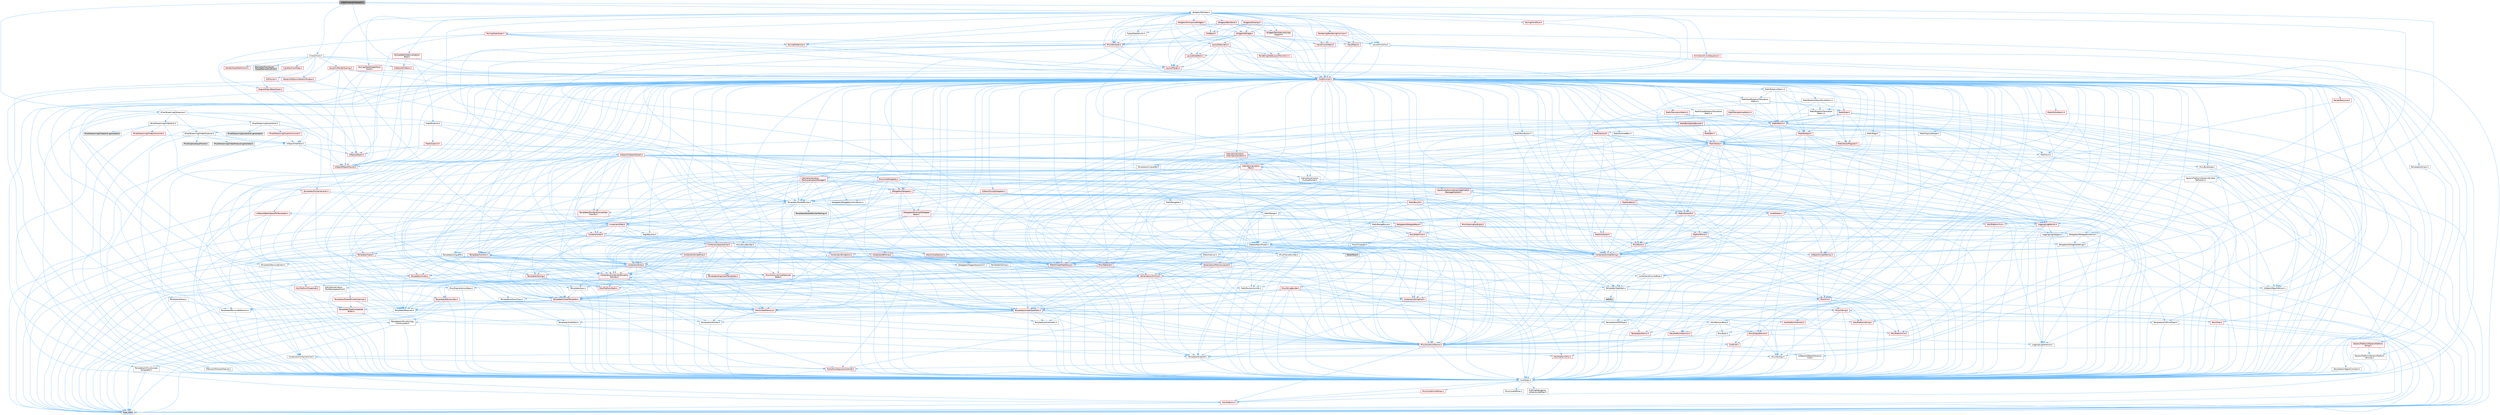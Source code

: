 digraph "VideoProducerViewport.h"
{
 // INTERACTIVE_SVG=YES
 // LATEX_PDF_SIZE
  bgcolor="transparent";
  edge [fontname=Helvetica,fontsize=10,labelfontname=Helvetica,labelfontsize=10];
  node [fontname=Helvetica,fontsize=10,shape=box,height=0.2,width=0.4];
  Node1 [id="Node000001",label="VideoProducerViewport.h",height=0.2,width=0.4,color="gray40", fillcolor="grey60", style="filled", fontcolor="black",tooltip=" "];
  Node1 -> Node2 [id="edge1_Node000001_Node000002",color="steelblue1",style="solid",tooltip=" "];
  Node2 [id="Node000002",label="Delegates/IDelegateInstance.h",height=0.2,width=0.4,color="grey40", fillcolor="white", style="filled",URL="$d2/d10/IDelegateInstance_8h.html",tooltip=" "];
  Node2 -> Node3 [id="edge2_Node000002_Node000003",color="steelblue1",style="solid",tooltip=" "];
  Node3 [id="Node000003",label="CoreTypes.h",height=0.2,width=0.4,color="grey40", fillcolor="white", style="filled",URL="$dc/dec/CoreTypes_8h.html",tooltip=" "];
  Node3 -> Node4 [id="edge3_Node000003_Node000004",color="steelblue1",style="solid",tooltip=" "];
  Node4 [id="Node000004",label="HAL/Platform.h",height=0.2,width=0.4,color="red", fillcolor="#FFF0F0", style="filled",URL="$d9/dd0/Platform_8h.html",tooltip=" "];
  Node4 -> Node7 [id="edge4_Node000004_Node000007",color="steelblue1",style="solid",tooltip=" "];
  Node7 [id="Node000007",label="type_traits",height=0.2,width=0.4,color="grey60", fillcolor="#E0E0E0", style="filled",tooltip=" "];
  Node3 -> Node14 [id="edge5_Node000003_Node000014",color="steelblue1",style="solid",tooltip=" "];
  Node14 [id="Node000014",label="ProfilingDebugging\l/UMemoryDefines.h",height=0.2,width=0.4,color="grey40", fillcolor="white", style="filled",URL="$d2/da2/UMemoryDefines_8h.html",tooltip=" "];
  Node3 -> Node15 [id="edge6_Node000003_Node000015",color="steelblue1",style="solid",tooltip=" "];
  Node15 [id="Node000015",label="Misc/CoreMiscDefines.h",height=0.2,width=0.4,color="red", fillcolor="#FFF0F0", style="filled",URL="$da/d38/CoreMiscDefines_8h.html",tooltip=" "];
  Node15 -> Node4 [id="edge7_Node000015_Node000004",color="steelblue1",style="solid",tooltip=" "];
  Node3 -> Node16 [id="edge8_Node000003_Node000016",color="steelblue1",style="solid",tooltip=" "];
  Node16 [id="Node000016",label="Misc/CoreDefines.h",height=0.2,width=0.4,color="grey40", fillcolor="white", style="filled",URL="$d3/dd2/CoreDefines_8h.html",tooltip=" "];
  Node2 -> Node17 [id="edge9_Node000002_Node000017",color="steelblue1",style="solid",tooltip=" "];
  Node17 [id="Node000017",label="Templates/TypeHash.h",height=0.2,width=0.4,color="grey40", fillcolor="white", style="filled",URL="$d1/d62/TypeHash_8h.html",tooltip=" "];
  Node17 -> Node3 [id="edge10_Node000017_Node000003",color="steelblue1",style="solid",tooltip=" "];
  Node17 -> Node18 [id="edge11_Node000017_Node000018",color="steelblue1",style="solid",tooltip=" "];
  Node18 [id="Node000018",label="Templates/Requires.h",height=0.2,width=0.4,color="grey40", fillcolor="white", style="filled",URL="$dc/d96/Requires_8h.html",tooltip=" "];
  Node18 -> Node19 [id="edge12_Node000018_Node000019",color="steelblue1",style="solid",tooltip=" "];
  Node19 [id="Node000019",label="Templates/EnableIf.h",height=0.2,width=0.4,color="grey40", fillcolor="white", style="filled",URL="$d7/d60/EnableIf_8h.html",tooltip=" "];
  Node19 -> Node3 [id="edge13_Node000019_Node000003",color="steelblue1",style="solid",tooltip=" "];
  Node18 -> Node7 [id="edge14_Node000018_Node000007",color="steelblue1",style="solid",tooltip=" "];
  Node17 -> Node20 [id="edge15_Node000017_Node000020",color="steelblue1",style="solid",tooltip=" "];
  Node20 [id="Node000020",label="Misc/Crc.h",height=0.2,width=0.4,color="red", fillcolor="#FFF0F0", style="filled",URL="$d4/dd2/Crc_8h.html",tooltip=" "];
  Node20 -> Node3 [id="edge16_Node000020_Node000003",color="steelblue1",style="solid",tooltip=" "];
  Node20 -> Node21 [id="edge17_Node000020_Node000021",color="steelblue1",style="solid",tooltip=" "];
  Node21 [id="Node000021",label="HAL/PlatformString.h",height=0.2,width=0.4,color="red", fillcolor="#FFF0F0", style="filled",URL="$db/db5/PlatformString_8h.html",tooltip=" "];
  Node21 -> Node3 [id="edge18_Node000021_Node000003",color="steelblue1",style="solid",tooltip=" "];
  Node20 -> Node23 [id="edge19_Node000020_Node000023",color="steelblue1",style="solid",tooltip=" "];
  Node23 [id="Node000023",label="Misc/AssertionMacros.h",height=0.2,width=0.4,color="red", fillcolor="#FFF0F0", style="filled",URL="$d0/dfa/AssertionMacros_8h.html",tooltip=" "];
  Node23 -> Node3 [id="edge20_Node000023_Node000003",color="steelblue1",style="solid",tooltip=" "];
  Node23 -> Node4 [id="edge21_Node000023_Node000004",color="steelblue1",style="solid",tooltip=" "];
  Node23 -> Node24 [id="edge22_Node000023_Node000024",color="steelblue1",style="solid",tooltip=" "];
  Node24 [id="Node000024",label="HAL/PlatformMisc.h",height=0.2,width=0.4,color="red", fillcolor="#FFF0F0", style="filled",URL="$d0/df5/PlatformMisc_8h.html",tooltip=" "];
  Node24 -> Node3 [id="edge23_Node000024_Node000003",color="steelblue1",style="solid",tooltip=" "];
  Node23 -> Node19 [id="edge24_Node000023_Node000019",color="steelblue1",style="solid",tooltip=" "];
  Node23 -> Node65 [id="edge25_Node000023_Node000065",color="steelblue1",style="solid",tooltip=" "];
  Node65 [id="Node000065",label="Misc/VarArgs.h",height=0.2,width=0.4,color="grey40", fillcolor="white", style="filled",URL="$d5/d6f/VarArgs_8h.html",tooltip=" "];
  Node65 -> Node3 [id="edge26_Node000065_Node000003",color="steelblue1",style="solid",tooltip=" "];
  Node20 -> Node72 [id="edge27_Node000020_Node000072",color="steelblue1",style="solid",tooltip=" "];
  Node72 [id="Node000072",label="Misc/CString.h",height=0.2,width=0.4,color="red", fillcolor="#FFF0F0", style="filled",URL="$d2/d49/CString_8h.html",tooltip=" "];
  Node72 -> Node3 [id="edge28_Node000072_Node000003",color="steelblue1",style="solid",tooltip=" "];
  Node72 -> Node36 [id="edge29_Node000072_Node000036",color="steelblue1",style="solid",tooltip=" "];
  Node36 [id="Node000036",label="HAL/PlatformCrt.h",height=0.2,width=0.4,color="red", fillcolor="#FFF0F0", style="filled",URL="$d8/d75/PlatformCrt_8h.html",tooltip=" "];
  Node72 -> Node21 [id="edge30_Node000072_Node000021",color="steelblue1",style="solid",tooltip=" "];
  Node72 -> Node23 [id="edge31_Node000072_Node000023",color="steelblue1",style="solid",tooltip=" "];
  Node72 -> Node73 [id="edge32_Node000072_Node000073",color="steelblue1",style="solid",tooltip=" "];
  Node73 [id="Node000073",label="Misc/Char.h",height=0.2,width=0.4,color="red", fillcolor="#FFF0F0", style="filled",URL="$d0/d58/Char_8h.html",tooltip=" "];
  Node73 -> Node3 [id="edge33_Node000073_Node000003",color="steelblue1",style="solid",tooltip=" "];
  Node73 -> Node7 [id="edge34_Node000073_Node000007",color="steelblue1",style="solid",tooltip=" "];
  Node72 -> Node65 [id="edge35_Node000072_Node000065",color="steelblue1",style="solid",tooltip=" "];
  Node20 -> Node73 [id="edge36_Node000020_Node000073",color="steelblue1",style="solid",tooltip=" "];
  Node20 -> Node77 [id="edge37_Node000020_Node000077",color="steelblue1",style="solid",tooltip=" "];
  Node77 [id="Node000077",label="Templates/UnrealTypeTraits.h",height=0.2,width=0.4,color="red", fillcolor="#FFF0F0", style="filled",URL="$d2/d2d/UnrealTypeTraits_8h.html",tooltip=" "];
  Node77 -> Node3 [id="edge38_Node000077_Node000003",color="steelblue1",style="solid",tooltip=" "];
  Node77 -> Node78 [id="edge39_Node000077_Node000078",color="steelblue1",style="solid",tooltip=" "];
  Node78 [id="Node000078",label="Templates/IsPointer.h",height=0.2,width=0.4,color="grey40", fillcolor="white", style="filled",URL="$d7/d05/IsPointer_8h.html",tooltip=" "];
  Node78 -> Node3 [id="edge40_Node000078_Node000003",color="steelblue1",style="solid",tooltip=" "];
  Node77 -> Node23 [id="edge41_Node000077_Node000023",color="steelblue1",style="solid",tooltip=" "];
  Node77 -> Node79 [id="edge42_Node000077_Node000079",color="steelblue1",style="solid",tooltip=" "];
  Node79 [id="Node000079",label="Templates/AndOrNot.h",height=0.2,width=0.4,color="grey40", fillcolor="white", style="filled",URL="$db/d0a/AndOrNot_8h.html",tooltip=" "];
  Node79 -> Node3 [id="edge43_Node000079_Node000003",color="steelblue1",style="solid",tooltip=" "];
  Node77 -> Node19 [id="edge44_Node000077_Node000019",color="steelblue1",style="solid",tooltip=" "];
  Node77 -> Node80 [id="edge45_Node000077_Node000080",color="steelblue1",style="solid",tooltip=" "];
  Node80 [id="Node000080",label="Templates/IsArithmetic.h",height=0.2,width=0.4,color="grey40", fillcolor="white", style="filled",URL="$d2/d5d/IsArithmetic_8h.html",tooltip=" "];
  Node80 -> Node3 [id="edge46_Node000080_Node000003",color="steelblue1",style="solid",tooltip=" "];
  Node77 -> Node82 [id="edge47_Node000077_Node000082",color="steelblue1",style="solid",tooltip=" "];
  Node82 [id="Node000082",label="Templates/IsPODType.h",height=0.2,width=0.4,color="grey40", fillcolor="white", style="filled",URL="$d7/db1/IsPODType_8h.html",tooltip=" "];
  Node82 -> Node3 [id="edge48_Node000082_Node000003",color="steelblue1",style="solid",tooltip=" "];
  Node77 -> Node83 [id="edge49_Node000077_Node000083",color="steelblue1",style="solid",tooltip=" "];
  Node83 [id="Node000083",label="Templates/IsUECoreType.h",height=0.2,width=0.4,color="grey40", fillcolor="white", style="filled",URL="$d1/db8/IsUECoreType_8h.html",tooltip=" "];
  Node83 -> Node3 [id="edge50_Node000083_Node000003",color="steelblue1",style="solid",tooltip=" "];
  Node83 -> Node7 [id="edge51_Node000083_Node000007",color="steelblue1",style="solid",tooltip=" "];
  Node77 -> Node84 [id="edge52_Node000077_Node000084",color="steelblue1",style="solid",tooltip=" "];
  Node84 [id="Node000084",label="Templates/IsTriviallyCopy\lConstructible.h",height=0.2,width=0.4,color="grey40", fillcolor="white", style="filled",URL="$d3/d78/IsTriviallyCopyConstructible_8h.html",tooltip=" "];
  Node84 -> Node3 [id="edge53_Node000084_Node000003",color="steelblue1",style="solid",tooltip=" "];
  Node84 -> Node7 [id="edge54_Node000084_Node000007",color="steelblue1",style="solid",tooltip=" "];
  Node17 -> Node85 [id="edge55_Node000017_Node000085",color="steelblue1",style="solid",tooltip=" "];
  Node85 [id="Node000085",label="stdint.h",height=0.2,width=0.4,color="grey60", fillcolor="#E0E0E0", style="filled",tooltip=" "];
  Node17 -> Node7 [id="edge56_Node000017_Node000007",color="steelblue1",style="solid",tooltip=" "];
  Node2 -> Node86 [id="edge57_Node000002_Node000086",color="steelblue1",style="solid",tooltip=" "];
  Node86 [id="Node000086",label="UObject/NameTypes.h",height=0.2,width=0.4,color="grey40", fillcolor="white", style="filled",URL="$d6/d35/NameTypes_8h.html",tooltip=" "];
  Node86 -> Node3 [id="edge58_Node000086_Node000003",color="steelblue1",style="solid",tooltip=" "];
  Node86 -> Node23 [id="edge59_Node000086_Node000023",color="steelblue1",style="solid",tooltip=" "];
  Node86 -> Node87 [id="edge60_Node000086_Node000087",color="steelblue1",style="solid",tooltip=" "];
  Node87 [id="Node000087",label="HAL/UnrealMemory.h",height=0.2,width=0.4,color="red", fillcolor="#FFF0F0", style="filled",URL="$d9/d96/UnrealMemory_8h.html",tooltip=" "];
  Node87 -> Node3 [id="edge61_Node000087_Node000003",color="steelblue1",style="solid",tooltip=" "];
  Node87 -> Node89 [id="edge62_Node000087_Node000089",color="steelblue1",style="solid",tooltip=" "];
  Node89 [id="Node000089",label="HAL/MemoryBase.h",height=0.2,width=0.4,color="grey40", fillcolor="white", style="filled",URL="$d6/d9f/MemoryBase_8h.html",tooltip=" "];
  Node89 -> Node3 [id="edge63_Node000089_Node000003",color="steelblue1",style="solid",tooltip=" "];
  Node89 -> Node53 [id="edge64_Node000089_Node000053",color="steelblue1",style="solid",tooltip=" "];
  Node53 [id="Node000053",label="HAL/PlatformAtomics.h",height=0.2,width=0.4,color="red", fillcolor="#FFF0F0", style="filled",URL="$d3/d36/PlatformAtomics_8h.html",tooltip=" "];
  Node53 -> Node3 [id="edge65_Node000053_Node000003",color="steelblue1",style="solid",tooltip=" "];
  Node89 -> Node36 [id="edge66_Node000089_Node000036",color="steelblue1",style="solid",tooltip=" "];
  Node89 -> Node90 [id="edge67_Node000089_Node000090",color="steelblue1",style="solid",tooltip=" "];
  Node90 [id="Node000090",label="Misc/Exec.h",height=0.2,width=0.4,color="grey40", fillcolor="white", style="filled",URL="$de/ddb/Exec_8h.html",tooltip=" "];
  Node90 -> Node3 [id="edge68_Node000090_Node000003",color="steelblue1",style="solid",tooltip=" "];
  Node90 -> Node23 [id="edge69_Node000090_Node000023",color="steelblue1",style="solid",tooltip=" "];
  Node89 -> Node91 [id="edge70_Node000089_Node000091",color="steelblue1",style="solid",tooltip=" "];
  Node91 [id="Node000091",label="Misc/OutputDevice.h",height=0.2,width=0.4,color="red", fillcolor="#FFF0F0", style="filled",URL="$d7/d32/OutputDevice_8h.html",tooltip=" "];
  Node91 -> Node31 [id="edge71_Node000091_Node000031",color="steelblue1",style="solid",tooltip=" "];
  Node31 [id="Node000031",label="CoreFwd.h",height=0.2,width=0.4,color="red", fillcolor="#FFF0F0", style="filled",URL="$d1/d1e/CoreFwd_8h.html",tooltip=" "];
  Node31 -> Node3 [id="edge72_Node000031_Node000003",color="steelblue1",style="solid",tooltip=" "];
  Node31 -> Node32 [id="edge73_Node000031_Node000032",color="steelblue1",style="solid",tooltip=" "];
  Node32 [id="Node000032",label="Containers/ContainersFwd.h",height=0.2,width=0.4,color="grey40", fillcolor="white", style="filled",URL="$d4/d0a/ContainersFwd_8h.html",tooltip=" "];
  Node32 -> Node4 [id="edge74_Node000032_Node000004",color="steelblue1",style="solid",tooltip=" "];
  Node32 -> Node3 [id="edge75_Node000032_Node000003",color="steelblue1",style="solid",tooltip=" "];
  Node32 -> Node29 [id="edge76_Node000032_Node000029",color="steelblue1",style="solid",tooltip=" "];
  Node29 [id="Node000029",label="Traits/IsContiguousContainer.h",height=0.2,width=0.4,color="red", fillcolor="#FFF0F0", style="filled",URL="$d5/d3c/IsContiguousContainer_8h.html",tooltip=" "];
  Node29 -> Node3 [id="edge77_Node000029_Node000003",color="steelblue1",style="solid",tooltip=" "];
  Node31 -> Node34 [id="edge78_Node000031_Node000034",color="steelblue1",style="solid",tooltip=" "];
  Node34 [id="Node000034",label="UObject/UObjectHierarchy\lFwd.h",height=0.2,width=0.4,color="grey40", fillcolor="white", style="filled",URL="$d3/d13/UObjectHierarchyFwd_8h.html",tooltip=" "];
  Node91 -> Node3 [id="edge79_Node000091_Node000003",color="steelblue1",style="solid",tooltip=" "];
  Node91 -> Node92 [id="edge80_Node000091_Node000092",color="steelblue1",style="solid",tooltip=" "];
  Node92 [id="Node000092",label="Logging/LogVerbosity.h",height=0.2,width=0.4,color="grey40", fillcolor="white", style="filled",URL="$d2/d8f/LogVerbosity_8h.html",tooltip=" "];
  Node92 -> Node3 [id="edge81_Node000092_Node000003",color="steelblue1",style="solid",tooltip=" "];
  Node91 -> Node65 [id="edge82_Node000091_Node000065",color="steelblue1",style="solid",tooltip=" "];
  Node89 -> Node93 [id="edge83_Node000089_Node000093",color="steelblue1",style="solid",tooltip=" "];
  Node93 [id="Node000093",label="Templates/Atomic.h",height=0.2,width=0.4,color="red", fillcolor="#FFF0F0", style="filled",URL="$d3/d91/Atomic_8h.html",tooltip=" "];
  Node87 -> Node99 [id="edge84_Node000087_Node000099",color="steelblue1",style="solid",tooltip=" "];
  Node99 [id="Node000099",label="HAL/PlatformMemory.h",height=0.2,width=0.4,color="red", fillcolor="#FFF0F0", style="filled",URL="$de/d68/PlatformMemory_8h.html",tooltip=" "];
  Node99 -> Node3 [id="edge85_Node000099_Node000003",color="steelblue1",style="solid",tooltip=" "];
  Node87 -> Node78 [id="edge86_Node000087_Node000078",color="steelblue1",style="solid",tooltip=" "];
  Node86 -> Node77 [id="edge87_Node000086_Node000077",color="steelblue1",style="solid",tooltip=" "];
  Node86 -> Node102 [id="edge88_Node000086_Node000102",color="steelblue1",style="solid",tooltip=" "];
  Node102 [id="Node000102",label="Templates/UnrealTemplate.h",height=0.2,width=0.4,color="red", fillcolor="#FFF0F0", style="filled",URL="$d4/d24/UnrealTemplate_8h.html",tooltip=" "];
  Node102 -> Node3 [id="edge89_Node000102_Node000003",color="steelblue1",style="solid",tooltip=" "];
  Node102 -> Node78 [id="edge90_Node000102_Node000078",color="steelblue1",style="solid",tooltip=" "];
  Node102 -> Node87 [id="edge91_Node000102_Node000087",color="steelblue1",style="solid",tooltip=" "];
  Node102 -> Node77 [id="edge92_Node000102_Node000077",color="steelblue1",style="solid",tooltip=" "];
  Node102 -> Node105 [id="edge93_Node000102_Node000105",color="steelblue1",style="solid",tooltip=" "];
  Node105 [id="Node000105",label="Templates/RemoveReference.h",height=0.2,width=0.4,color="grey40", fillcolor="white", style="filled",URL="$da/dbe/RemoveReference_8h.html",tooltip=" "];
  Node105 -> Node3 [id="edge94_Node000105_Node000003",color="steelblue1",style="solid",tooltip=" "];
  Node102 -> Node18 [id="edge95_Node000102_Node000018",color="steelblue1",style="solid",tooltip=" "];
  Node102 -> Node106 [id="edge96_Node000102_Node000106",color="steelblue1",style="solid",tooltip=" "];
  Node106 [id="Node000106",label="Templates/TypeCompatible\lBytes.h",height=0.2,width=0.4,color="red", fillcolor="#FFF0F0", style="filled",URL="$df/d0a/TypeCompatibleBytes_8h.html",tooltip=" "];
  Node106 -> Node3 [id="edge97_Node000106_Node000003",color="steelblue1",style="solid",tooltip=" "];
  Node106 -> Node7 [id="edge98_Node000106_Node000007",color="steelblue1",style="solid",tooltip=" "];
  Node102 -> Node29 [id="edge99_Node000102_Node000029",color="steelblue1",style="solid",tooltip=" "];
  Node102 -> Node7 [id="edge100_Node000102_Node000007",color="steelblue1",style="solid",tooltip=" "];
  Node86 -> Node108 [id="edge101_Node000086_Node000108",color="steelblue1",style="solid",tooltip=" "];
  Node108 [id="Node000108",label="Containers/UnrealString.h",height=0.2,width=0.4,color="red", fillcolor="#FFF0F0", style="filled",URL="$d5/dba/UnrealString_8h.html",tooltip=" "];
  Node86 -> Node112 [id="edge102_Node000086_Node000112",color="steelblue1",style="solid",tooltip=" "];
  Node112 [id="Node000112",label="HAL/CriticalSection.h",height=0.2,width=0.4,color="red", fillcolor="#FFF0F0", style="filled",URL="$d6/d90/CriticalSection_8h.html",tooltip=" "];
  Node86 -> Node115 [id="edge103_Node000086_Node000115",color="steelblue1",style="solid",tooltip=" "];
  Node115 [id="Node000115",label="Containers/StringConv.h",height=0.2,width=0.4,color="red", fillcolor="#FFF0F0", style="filled",URL="$d3/ddf/StringConv_8h.html",tooltip=" "];
  Node115 -> Node3 [id="edge104_Node000115_Node000003",color="steelblue1",style="solid",tooltip=" "];
  Node115 -> Node23 [id="edge105_Node000115_Node000023",color="steelblue1",style="solid",tooltip=" "];
  Node115 -> Node116 [id="edge106_Node000115_Node000116",color="steelblue1",style="solid",tooltip=" "];
  Node116 [id="Node000116",label="Containers/ContainerAllocation\lPolicies.h",height=0.2,width=0.4,color="red", fillcolor="#FFF0F0", style="filled",URL="$d7/dff/ContainerAllocationPolicies_8h.html",tooltip=" "];
  Node116 -> Node3 [id="edge107_Node000116_Node000003",color="steelblue1",style="solid",tooltip=" "];
  Node116 -> Node116 [id="edge108_Node000116_Node000116",color="steelblue1",style="solid",tooltip=" "];
  Node116 -> Node118 [id="edge109_Node000116_Node000118",color="steelblue1",style="solid",tooltip=" "];
  Node118 [id="Node000118",label="HAL/PlatformMath.h",height=0.2,width=0.4,color="red", fillcolor="#FFF0F0", style="filled",URL="$dc/d53/PlatformMath_8h.html",tooltip=" "];
  Node118 -> Node3 [id="edge110_Node000118_Node000003",color="steelblue1",style="solid",tooltip=" "];
  Node116 -> Node87 [id="edge111_Node000116_Node000087",color="steelblue1",style="solid",tooltip=" "];
  Node116 -> Node46 [id="edge112_Node000116_Node000046",color="steelblue1",style="solid",tooltip=" "];
  Node46 [id="Node000046",label="Math/NumericLimits.h",height=0.2,width=0.4,color="grey40", fillcolor="white", style="filled",URL="$df/d1b/NumericLimits_8h.html",tooltip=" "];
  Node46 -> Node3 [id="edge113_Node000046_Node000003",color="steelblue1",style="solid",tooltip=" "];
  Node116 -> Node23 [id="edge114_Node000116_Node000023",color="steelblue1",style="solid",tooltip=" "];
  Node116 -> Node127 [id="edge115_Node000116_Node000127",color="steelblue1",style="solid",tooltip=" "];
  Node127 [id="Node000127",label="Templates/MemoryOps.h",height=0.2,width=0.4,color="red", fillcolor="#FFF0F0", style="filled",URL="$db/dea/MemoryOps_8h.html",tooltip=" "];
  Node127 -> Node3 [id="edge116_Node000127_Node000003",color="steelblue1",style="solid",tooltip=" "];
  Node127 -> Node87 [id="edge117_Node000127_Node000087",color="steelblue1",style="solid",tooltip=" "];
  Node127 -> Node98 [id="edge118_Node000127_Node000098",color="steelblue1",style="solid",tooltip=" "];
  Node98 [id="Node000098",label="Templates/IsTriviallyCopy\lAssignable.h",height=0.2,width=0.4,color="grey40", fillcolor="white", style="filled",URL="$d2/df2/IsTriviallyCopyAssignable_8h.html",tooltip=" "];
  Node98 -> Node3 [id="edge119_Node000098_Node000003",color="steelblue1",style="solid",tooltip=" "];
  Node98 -> Node7 [id="edge120_Node000098_Node000007",color="steelblue1",style="solid",tooltip=" "];
  Node127 -> Node84 [id="edge121_Node000127_Node000084",color="steelblue1",style="solid",tooltip=" "];
  Node127 -> Node18 [id="edge122_Node000127_Node000018",color="steelblue1",style="solid",tooltip=" "];
  Node127 -> Node77 [id="edge123_Node000127_Node000077",color="steelblue1",style="solid",tooltip=" "];
  Node127 -> Node7 [id="edge124_Node000127_Node000007",color="steelblue1",style="solid",tooltip=" "];
  Node116 -> Node106 [id="edge125_Node000116_Node000106",color="steelblue1",style="solid",tooltip=" "];
  Node116 -> Node7 [id="edge126_Node000116_Node000007",color="steelblue1",style="solid",tooltip=" "];
  Node115 -> Node128 [id="edge127_Node000115_Node000128",color="steelblue1",style="solid",tooltip=" "];
  Node128 [id="Node000128",label="Containers/Array.h",height=0.2,width=0.4,color="red", fillcolor="#FFF0F0", style="filled",URL="$df/dd0/Array_8h.html",tooltip=" "];
  Node128 -> Node3 [id="edge128_Node000128_Node000003",color="steelblue1",style="solid",tooltip=" "];
  Node128 -> Node23 [id="edge129_Node000128_Node000023",color="steelblue1",style="solid",tooltip=" "];
  Node128 -> Node129 [id="edge130_Node000128_Node000129",color="steelblue1",style="solid",tooltip=" "];
  Node129 [id="Node000129",label="Misc/IntrusiveUnsetOptional\lState.h",height=0.2,width=0.4,color="red", fillcolor="#FFF0F0", style="filled",URL="$d2/d0a/IntrusiveUnsetOptionalState_8h.html",tooltip=" "];
  Node128 -> Node87 [id="edge131_Node000128_Node000087",color="steelblue1",style="solid",tooltip=" "];
  Node128 -> Node77 [id="edge132_Node000128_Node000077",color="steelblue1",style="solid",tooltip=" "];
  Node128 -> Node102 [id="edge133_Node000128_Node000102",color="steelblue1",style="solid",tooltip=" "];
  Node128 -> Node116 [id="edge134_Node000128_Node000116",color="steelblue1",style="solid",tooltip=" "];
  Node128 -> Node135 [id="edge135_Node000128_Node000135",color="steelblue1",style="solid",tooltip=" "];
  Node135 [id="Node000135",label="Serialization/Archive.h",height=0.2,width=0.4,color="red", fillcolor="#FFF0F0", style="filled",URL="$d7/d3b/Archive_8h.html",tooltip=" "];
  Node135 -> Node31 [id="edge136_Node000135_Node000031",color="steelblue1",style="solid",tooltip=" "];
  Node135 -> Node3 [id="edge137_Node000135_Node000003",color="steelblue1",style="solid",tooltip=" "];
  Node135 -> Node136 [id="edge138_Node000135_Node000136",color="steelblue1",style="solid",tooltip=" "];
  Node136 [id="Node000136",label="HAL/PlatformProperties.h",height=0.2,width=0.4,color="red", fillcolor="#FFF0F0", style="filled",URL="$d9/db0/PlatformProperties_8h.html",tooltip=" "];
  Node136 -> Node3 [id="edge139_Node000136_Node000003",color="steelblue1",style="solid",tooltip=" "];
  Node135 -> Node139 [id="edge140_Node000135_Node000139",color="steelblue1",style="solid",tooltip=" "];
  Node139 [id="Node000139",label="Internationalization\l/TextNamespaceFwd.h",height=0.2,width=0.4,color="grey40", fillcolor="white", style="filled",URL="$d8/d97/TextNamespaceFwd_8h.html",tooltip=" "];
  Node139 -> Node3 [id="edge141_Node000139_Node000003",color="steelblue1",style="solid",tooltip=" "];
  Node135 -> Node23 [id="edge142_Node000135_Node000023",color="steelblue1",style="solid",tooltip=" "];
  Node135 -> Node140 [id="edge143_Node000135_Node000140",color="steelblue1",style="solid",tooltip=" "];
  Node140 [id="Node000140",label="Misc/EngineVersionBase.h",height=0.2,width=0.4,color="grey40", fillcolor="white", style="filled",URL="$d5/d2b/EngineVersionBase_8h.html",tooltip=" "];
  Node140 -> Node3 [id="edge144_Node000140_Node000003",color="steelblue1",style="solid",tooltip=" "];
  Node135 -> Node65 [id="edge145_Node000135_Node000065",color="steelblue1",style="solid",tooltip=" "];
  Node135 -> Node19 [id="edge146_Node000135_Node000019",color="steelblue1",style="solid",tooltip=" "];
  Node135 -> Node143 [id="edge147_Node000135_Node000143",color="steelblue1",style="solid",tooltip=" "];
  Node143 [id="Node000143",label="Templates/IsEnumClass.h",height=0.2,width=0.4,color="grey40", fillcolor="white", style="filled",URL="$d7/d15/IsEnumClass_8h.html",tooltip=" "];
  Node143 -> Node3 [id="edge148_Node000143_Node000003",color="steelblue1",style="solid",tooltip=" "];
  Node143 -> Node79 [id="edge149_Node000143_Node000079",color="steelblue1",style="solid",tooltip=" "];
  Node135 -> Node102 [id="edge150_Node000135_Node000102",color="steelblue1",style="solid",tooltip=" "];
  Node135 -> Node144 [id="edge151_Node000135_Node000144",color="steelblue1",style="solid",tooltip=" "];
  Node144 [id="Node000144",label="UObject/ObjectVersion.h",height=0.2,width=0.4,color="grey40", fillcolor="white", style="filled",URL="$da/d63/ObjectVersion_8h.html",tooltip=" "];
  Node144 -> Node3 [id="edge152_Node000144_Node000003",color="steelblue1",style="solid",tooltip=" "];
  Node128 -> Node154 [id="edge153_Node000128_Node000154",color="steelblue1",style="solid",tooltip=" "];
  Node154 [id="Node000154",label="Templates/Invoke.h",height=0.2,width=0.4,color="red", fillcolor="#FFF0F0", style="filled",URL="$d7/deb/Invoke_8h.html",tooltip=" "];
  Node154 -> Node3 [id="edge154_Node000154_Node000003",color="steelblue1",style="solid",tooltip=" "];
  Node154 -> Node102 [id="edge155_Node000154_Node000102",color="steelblue1",style="solid",tooltip=" "];
  Node154 -> Node7 [id="edge156_Node000154_Node000007",color="steelblue1",style="solid",tooltip=" "];
  Node128 -> Node159 [id="edge157_Node000128_Node000159",color="steelblue1",style="solid",tooltip=" "];
  Node159 [id="Node000159",label="Templates/Less.h",height=0.2,width=0.4,color="grey40", fillcolor="white", style="filled",URL="$de/dc8/Less_8h.html",tooltip=" "];
  Node159 -> Node3 [id="edge158_Node000159_Node000003",color="steelblue1",style="solid",tooltip=" "];
  Node159 -> Node102 [id="edge159_Node000159_Node000102",color="steelblue1",style="solid",tooltip=" "];
  Node128 -> Node18 [id="edge160_Node000128_Node000018",color="steelblue1",style="solid",tooltip=" "];
  Node128 -> Node167 [id="edge161_Node000128_Node000167",color="steelblue1",style="solid",tooltip=" "];
  Node167 [id="Node000167",label="Templates/Sorting.h",height=0.2,width=0.4,color="red", fillcolor="#FFF0F0", style="filled",URL="$d3/d9e/Sorting_8h.html",tooltip=" "];
  Node167 -> Node3 [id="edge162_Node000167_Node000003",color="steelblue1",style="solid",tooltip=" "];
  Node167 -> Node118 [id="edge163_Node000167_Node000118",color="steelblue1",style="solid",tooltip=" "];
  Node167 -> Node159 [id="edge164_Node000167_Node000159",color="steelblue1",style="solid",tooltip=" "];
  Node128 -> Node171 [id="edge165_Node000128_Node000171",color="steelblue1",style="solid",tooltip=" "];
  Node171 [id="Node000171",label="Templates/AlignmentTemplates.h",height=0.2,width=0.4,color="red", fillcolor="#FFF0F0", style="filled",URL="$dd/d32/AlignmentTemplates_8h.html",tooltip=" "];
  Node171 -> Node3 [id="edge166_Node000171_Node000003",color="steelblue1",style="solid",tooltip=" "];
  Node171 -> Node78 [id="edge167_Node000171_Node000078",color="steelblue1",style="solid",tooltip=" "];
  Node128 -> Node7 [id="edge168_Node000128_Node000007",color="steelblue1",style="solid",tooltip=" "];
  Node115 -> Node72 [id="edge169_Node000115_Node000072",color="steelblue1",style="solid",tooltip=" "];
  Node115 -> Node172 [id="edge170_Node000115_Node000172",color="steelblue1",style="solid",tooltip=" "];
  Node172 [id="Node000172",label="Templates/IsArray.h",height=0.2,width=0.4,color="grey40", fillcolor="white", style="filled",URL="$d8/d8d/IsArray_8h.html",tooltip=" "];
  Node172 -> Node3 [id="edge171_Node000172_Node000003",color="steelblue1",style="solid",tooltip=" "];
  Node115 -> Node102 [id="edge172_Node000115_Node000102",color="steelblue1",style="solid",tooltip=" "];
  Node115 -> Node77 [id="edge173_Node000115_Node000077",color="steelblue1",style="solid",tooltip=" "];
  Node115 -> Node29 [id="edge174_Node000115_Node000029",color="steelblue1",style="solid",tooltip=" "];
  Node115 -> Node7 [id="edge175_Node000115_Node000007",color="steelblue1",style="solid",tooltip=" "];
  Node86 -> Node26 [id="edge176_Node000086_Node000026",color="steelblue1",style="solid",tooltip=" "];
  Node26 [id="Node000026",label="Containers/StringFwd.h",height=0.2,width=0.4,color="red", fillcolor="#FFF0F0", style="filled",URL="$df/d37/StringFwd_8h.html",tooltip=" "];
  Node26 -> Node3 [id="edge177_Node000026_Node000003",color="steelblue1",style="solid",tooltip=" "];
  Node26 -> Node29 [id="edge178_Node000026_Node000029",color="steelblue1",style="solid",tooltip=" "];
  Node86 -> Node173 [id="edge179_Node000086_Node000173",color="steelblue1",style="solid",tooltip=" "];
  Node173 [id="Node000173",label="UObject/UnrealNames.h",height=0.2,width=0.4,color="red", fillcolor="#FFF0F0", style="filled",URL="$d8/db1/UnrealNames_8h.html",tooltip=" "];
  Node173 -> Node3 [id="edge180_Node000173_Node000003",color="steelblue1",style="solid",tooltip=" "];
  Node86 -> Node93 [id="edge181_Node000086_Node000093",color="steelblue1",style="solid",tooltip=" "];
  Node86 -> Node146 [id="edge182_Node000086_Node000146",color="steelblue1",style="solid",tooltip=" "];
  Node146 [id="Node000146",label="Serialization/MemoryLayout.h",height=0.2,width=0.4,color="red", fillcolor="#FFF0F0", style="filled",URL="$d7/d66/MemoryLayout_8h.html",tooltip=" "];
  Node146 -> Node149 [id="edge183_Node000146_Node000149",color="steelblue1",style="solid",tooltip=" "];
  Node149 [id="Node000149",label="Containers/EnumAsByte.h",height=0.2,width=0.4,color="grey40", fillcolor="white", style="filled",URL="$d6/d9a/EnumAsByte_8h.html",tooltip=" "];
  Node149 -> Node3 [id="edge184_Node000149_Node000003",color="steelblue1",style="solid",tooltip=" "];
  Node149 -> Node82 [id="edge185_Node000149_Node000082",color="steelblue1",style="solid",tooltip=" "];
  Node149 -> Node17 [id="edge186_Node000149_Node000017",color="steelblue1",style="solid",tooltip=" "];
  Node146 -> Node26 [id="edge187_Node000146_Node000026",color="steelblue1",style="solid",tooltip=" "];
  Node146 -> Node87 [id="edge188_Node000146_Node000087",color="steelblue1",style="solid",tooltip=" "];
  Node146 -> Node19 [id="edge189_Node000146_Node000019",color="steelblue1",style="solid",tooltip=" "];
  Node146 -> Node102 [id="edge190_Node000146_Node000102",color="steelblue1",style="solid",tooltip=" "];
  Node86 -> Node129 [id="edge191_Node000086_Node000129",color="steelblue1",style="solid",tooltip=" "];
  Node86 -> Node175 [id="edge192_Node000086_Node000175",color="steelblue1",style="solid",tooltip=" "];
  Node175 [id="Node000175",label="Misc/StringBuilder.h",height=0.2,width=0.4,color="red", fillcolor="#FFF0F0", style="filled",URL="$d4/d52/StringBuilder_8h.html",tooltip=" "];
  Node175 -> Node26 [id="edge193_Node000175_Node000026",color="steelblue1",style="solid",tooltip=" "];
  Node175 -> Node3 [id="edge194_Node000175_Node000003",color="steelblue1",style="solid",tooltip=" "];
  Node175 -> Node21 [id="edge195_Node000175_Node000021",color="steelblue1",style="solid",tooltip=" "];
  Node175 -> Node87 [id="edge196_Node000175_Node000087",color="steelblue1",style="solid",tooltip=" "];
  Node175 -> Node23 [id="edge197_Node000175_Node000023",color="steelblue1",style="solid",tooltip=" "];
  Node175 -> Node72 [id="edge198_Node000175_Node000072",color="steelblue1",style="solid",tooltip=" "];
  Node175 -> Node19 [id="edge199_Node000175_Node000019",color="steelblue1",style="solid",tooltip=" "];
  Node175 -> Node18 [id="edge200_Node000175_Node000018",color="steelblue1",style="solid",tooltip=" "];
  Node175 -> Node102 [id="edge201_Node000175_Node000102",color="steelblue1",style="solid",tooltip=" "];
  Node175 -> Node77 [id="edge202_Node000175_Node000077",color="steelblue1",style="solid",tooltip=" "];
  Node175 -> Node29 [id="edge203_Node000175_Node000029",color="steelblue1",style="solid",tooltip=" "];
  Node175 -> Node7 [id="edge204_Node000175_Node000007",color="steelblue1",style="solid",tooltip=" "];
  Node86 -> Node59 [id="edge205_Node000086_Node000059",color="steelblue1",style="solid",tooltip=" "];
  Node59 [id="Node000059",label="Trace/Trace.h",height=0.2,width=0.4,color="grey60", fillcolor="#E0E0E0", style="filled",tooltip=" "];
  Node2 -> Node181 [id="edge206_Node000002_Node000181",color="steelblue1",style="solid",tooltip=" "];
  Node181 [id="Node000181",label="Delegates/DelegateSettings.h",height=0.2,width=0.4,color="grey40", fillcolor="white", style="filled",URL="$d0/d97/DelegateSettings_8h.html",tooltip=" "];
  Node181 -> Node3 [id="edge207_Node000181_Node000003",color="steelblue1",style="solid",tooltip=" "];
  Node1 -> Node182 [id="edge208_Node000001_Node000182",color="steelblue1",style="solid",tooltip=" "];
  Node182 [id="Node000182",label="IPixelStreaming2Streamer.h",height=0.2,width=0.4,color="grey40", fillcolor="white", style="filled",URL="$d0/dc4/IPixelStreaming2Streamer_8h.html",tooltip=" "];
  Node182 -> Node3 [id="edge209_Node000182_Node000003",color="steelblue1",style="solid",tooltip=" "];
  Node182 -> Node183 [id="edge210_Node000182_Node000183",color="steelblue1",style="solid",tooltip=" "];
  Node183 [id="Node000183",label="Features/IModularFeature.h",height=0.2,width=0.4,color="grey40", fillcolor="white", style="filled",URL="$de/d21/IModularFeature_8h.html",tooltip=" "];
  Node183 -> Node3 [id="edge211_Node000183_Node000003",color="steelblue1",style="solid",tooltip=" "];
  Node182 -> Node184 [id="edge212_Node000182_Node000184",color="steelblue1",style="solid",tooltip=" "];
  Node184 [id="Node000184",label="IPixelStreaming2AudioSink.h",height=0.2,width=0.4,color="grey40", fillcolor="white", style="filled",URL="$d4/d83/IPixelStreaming2AudioSink_8h.html",tooltip=" "];
  Node184 -> Node3 [id="edge213_Node000184_Node000003",color="steelblue1",style="solid",tooltip=" "];
  Node184 -> Node185 [id="edge214_Node000184_Node000185",color="steelblue1",style="solid",tooltip=" "];
  Node185 [id="Node000185",label="IPixelStreaming2AudioConsumer.h",height=0.2,width=0.4,color="red", fillcolor="#FFF0F0", style="filled",URL="$d6/dd8/IPixelStreaming2AudioConsumer_8h.html",tooltip=" "];
  Node185 -> Node3 [id="edge215_Node000185_Node000003",color="steelblue1",style="solid",tooltip=" "];
  Node185 -> Node186 [id="edge216_Node000185_Node000186",color="steelblue1",style="solid",tooltip=" "];
  Node186 [id="Node000186",label="UObject/Interface.h",height=0.2,width=0.4,color="grey40", fillcolor="white", style="filled",URL="$d7/d91/Interface_8h.html",tooltip=" "];
  Node186 -> Node4 [id="edge217_Node000186_Node000004",color="steelblue1",style="solid",tooltip=" "];
  Node186 -> Node187 [id="edge218_Node000186_Node000187",color="steelblue1",style="solid",tooltip=" "];
  Node187 [id="Node000187",label="UObject/Object.h",height=0.2,width=0.4,color="red", fillcolor="#FFF0F0", style="filled",URL="$db/dbf/Object_8h.html",tooltip=" "];
  Node187 -> Node281 [id="edge219_Node000187_Node000281",color="steelblue1",style="solid",tooltip=" "];
  Node281 [id="Node000281",label="UObject/ObjectMacros.h",height=0.2,width=0.4,color="red", fillcolor="#FFF0F0", style="filled",URL="$d8/d8d/ObjectMacros_8h.html",tooltip=" "];
  Node186 -> Node281 [id="edge220_Node000186_Node000281",color="steelblue1",style="solid",tooltip=" "];
  Node186 -> Node288 [id="edge221_Node000186_Node000288",color="steelblue1",style="solid",tooltip=" "];
  Node288 [id="Node000288",label="UObject/UObjectGlobals.h",height=0.2,width=0.4,color="red", fillcolor="#FFF0F0", style="filled",URL="$d0/da9/UObjectGlobals_8h.html",tooltip=" "];
  Node288 -> Node128 [id="edge222_Node000288_Node000128",color="steelblue1",style="solid",tooltip=" "];
  Node288 -> Node116 [id="edge223_Node000288_Node000116",color="steelblue1",style="solid",tooltip=" "];
  Node288 -> Node32 [id="edge224_Node000288_Node000032",color="steelblue1",style="solid",tooltip=" "];
  Node288 -> Node192 [id="edge225_Node000288_Node000192",color="steelblue1",style="solid",tooltip=" "];
  Node192 [id="Node000192",label="Containers/Map.h",height=0.2,width=0.4,color="red", fillcolor="#FFF0F0", style="filled",URL="$df/d79/Map_8h.html",tooltip=" "];
  Node192 -> Node3 [id="edge226_Node000192_Node000003",color="steelblue1",style="solid",tooltip=" "];
  Node192 -> Node193 [id="edge227_Node000192_Node000193",color="steelblue1",style="solid",tooltip=" "];
  Node193 [id="Node000193",label="Algo/Reverse.h",height=0.2,width=0.4,color="grey40", fillcolor="white", style="filled",URL="$d5/d93/Reverse_8h.html",tooltip=" "];
  Node193 -> Node3 [id="edge228_Node000193_Node000003",color="steelblue1",style="solid",tooltip=" "];
  Node193 -> Node102 [id="edge229_Node000193_Node000102",color="steelblue1",style="solid",tooltip=" "];
  Node192 -> Node194 [id="edge230_Node000192_Node000194",color="steelblue1",style="solid",tooltip=" "];
  Node194 [id="Node000194",label="Containers/Set.h",height=0.2,width=0.4,color="red", fillcolor="#FFF0F0", style="filled",URL="$d4/d45/Set_8h.html",tooltip=" "];
  Node194 -> Node116 [id="edge231_Node000194_Node000116",color="steelblue1",style="solid",tooltip=" "];
  Node194 -> Node196 [id="edge232_Node000194_Node000196",color="steelblue1",style="solid",tooltip=" "];
  Node196 [id="Node000196",label="Containers/SparseArray.h",height=0.2,width=0.4,color="red", fillcolor="#FFF0F0", style="filled",URL="$d5/dbf/SparseArray_8h.html",tooltip=" "];
  Node196 -> Node3 [id="edge233_Node000196_Node000003",color="steelblue1",style="solid",tooltip=" "];
  Node196 -> Node23 [id="edge234_Node000196_Node000023",color="steelblue1",style="solid",tooltip=" "];
  Node196 -> Node87 [id="edge235_Node000196_Node000087",color="steelblue1",style="solid",tooltip=" "];
  Node196 -> Node77 [id="edge236_Node000196_Node000077",color="steelblue1",style="solid",tooltip=" "];
  Node196 -> Node102 [id="edge237_Node000196_Node000102",color="steelblue1",style="solid",tooltip=" "];
  Node196 -> Node116 [id="edge238_Node000196_Node000116",color="steelblue1",style="solid",tooltip=" "];
  Node196 -> Node159 [id="edge239_Node000196_Node000159",color="steelblue1",style="solid",tooltip=" "];
  Node196 -> Node128 [id="edge240_Node000196_Node000128",color="steelblue1",style="solid",tooltip=" "];
  Node196 -> Node170 [id="edge241_Node000196_Node000170",color="steelblue1",style="solid",tooltip=" "];
  Node170 [id="Node000170",label="Math/UnrealMathUtility.h",height=0.2,width=0.4,color="red", fillcolor="#FFF0F0", style="filled",URL="$db/db8/UnrealMathUtility_8h.html",tooltip=" "];
  Node170 -> Node3 [id="edge242_Node000170_Node000003",color="steelblue1",style="solid",tooltip=" "];
  Node170 -> Node23 [id="edge243_Node000170_Node000023",color="steelblue1",style="solid",tooltip=" "];
  Node170 -> Node118 [id="edge244_Node000170_Node000118",color="steelblue1",style="solid",tooltip=" "];
  Node170 -> Node18 [id="edge245_Node000170_Node000018",color="steelblue1",style="solid",tooltip=" "];
  Node196 -> Node197 [id="edge246_Node000196_Node000197",color="steelblue1",style="solid",tooltip=" "];
  Node197 [id="Node000197",label="Containers/ScriptArray.h",height=0.2,width=0.4,color="red", fillcolor="#FFF0F0", style="filled",URL="$dc/daf/ScriptArray_8h.html",tooltip=" "];
  Node197 -> Node3 [id="edge247_Node000197_Node000003",color="steelblue1",style="solid",tooltip=" "];
  Node197 -> Node23 [id="edge248_Node000197_Node000023",color="steelblue1",style="solid",tooltip=" "];
  Node197 -> Node87 [id="edge249_Node000197_Node000087",color="steelblue1",style="solid",tooltip=" "];
  Node197 -> Node116 [id="edge250_Node000197_Node000116",color="steelblue1",style="solid",tooltip=" "];
  Node197 -> Node128 [id="edge251_Node000197_Node000128",color="steelblue1",style="solid",tooltip=" "];
  Node196 -> Node198 [id="edge252_Node000196_Node000198",color="steelblue1",style="solid",tooltip=" "];
  Node198 [id="Node000198",label="Containers/BitArray.h",height=0.2,width=0.4,color="red", fillcolor="#FFF0F0", style="filled",URL="$d1/de4/BitArray_8h.html",tooltip=" "];
  Node198 -> Node116 [id="edge253_Node000198_Node000116",color="steelblue1",style="solid",tooltip=" "];
  Node198 -> Node3 [id="edge254_Node000198_Node000003",color="steelblue1",style="solid",tooltip=" "];
  Node198 -> Node53 [id="edge255_Node000198_Node000053",color="steelblue1",style="solid",tooltip=" "];
  Node198 -> Node87 [id="edge256_Node000198_Node000087",color="steelblue1",style="solid",tooltip=" "];
  Node198 -> Node170 [id="edge257_Node000198_Node000170",color="steelblue1",style="solid",tooltip=" "];
  Node198 -> Node23 [id="edge258_Node000198_Node000023",color="steelblue1",style="solid",tooltip=" "];
  Node198 -> Node135 [id="edge259_Node000198_Node000135",color="steelblue1",style="solid",tooltip=" "];
  Node198 -> Node146 [id="edge260_Node000198_Node000146",color="steelblue1",style="solid",tooltip=" "];
  Node198 -> Node19 [id="edge261_Node000198_Node000019",color="steelblue1",style="solid",tooltip=" "];
  Node198 -> Node154 [id="edge262_Node000198_Node000154",color="steelblue1",style="solid",tooltip=" "];
  Node198 -> Node102 [id="edge263_Node000198_Node000102",color="steelblue1",style="solid",tooltip=" "];
  Node198 -> Node77 [id="edge264_Node000198_Node000077",color="steelblue1",style="solid",tooltip=" "];
  Node196 -> Node108 [id="edge265_Node000196_Node000108",color="steelblue1",style="solid",tooltip=" "];
  Node196 -> Node129 [id="edge266_Node000196_Node000129",color="steelblue1",style="solid",tooltip=" "];
  Node194 -> Node32 [id="edge267_Node000194_Node000032",color="steelblue1",style="solid",tooltip=" "];
  Node194 -> Node170 [id="edge268_Node000194_Node000170",color="steelblue1",style="solid",tooltip=" "];
  Node194 -> Node23 [id="edge269_Node000194_Node000023",color="steelblue1",style="solid",tooltip=" "];
  Node194 -> Node214 [id="edge270_Node000194_Node000214",color="steelblue1",style="solid",tooltip=" "];
  Node214 [id="Node000214",label="Misc/StructBuilder.h",height=0.2,width=0.4,color="grey40", fillcolor="white", style="filled",URL="$d9/db3/StructBuilder_8h.html",tooltip=" "];
  Node214 -> Node3 [id="edge271_Node000214_Node000003",color="steelblue1",style="solid",tooltip=" "];
  Node214 -> Node170 [id="edge272_Node000214_Node000170",color="steelblue1",style="solid",tooltip=" "];
  Node214 -> Node171 [id="edge273_Node000214_Node000171",color="steelblue1",style="solid",tooltip=" "];
  Node194 -> Node215 [id="edge274_Node000194_Node000215",color="steelblue1",style="solid",tooltip=" "];
  Node215 [id="Node000215",label="Templates/Function.h",height=0.2,width=0.4,color="red", fillcolor="#FFF0F0", style="filled",URL="$df/df5/Function_8h.html",tooltip=" "];
  Node215 -> Node3 [id="edge275_Node000215_Node000003",color="steelblue1",style="solid",tooltip=" "];
  Node215 -> Node23 [id="edge276_Node000215_Node000023",color="steelblue1",style="solid",tooltip=" "];
  Node215 -> Node129 [id="edge277_Node000215_Node000129",color="steelblue1",style="solid",tooltip=" "];
  Node215 -> Node87 [id="edge278_Node000215_Node000087",color="steelblue1",style="solid",tooltip=" "];
  Node215 -> Node77 [id="edge279_Node000215_Node000077",color="steelblue1",style="solid",tooltip=" "];
  Node215 -> Node154 [id="edge280_Node000215_Node000154",color="steelblue1",style="solid",tooltip=" "];
  Node215 -> Node102 [id="edge281_Node000215_Node000102",color="steelblue1",style="solid",tooltip=" "];
  Node215 -> Node18 [id="edge282_Node000215_Node000018",color="steelblue1",style="solid",tooltip=" "];
  Node215 -> Node170 [id="edge283_Node000215_Node000170",color="steelblue1",style="solid",tooltip=" "];
  Node215 -> Node7 [id="edge284_Node000215_Node000007",color="steelblue1",style="solid",tooltip=" "];
  Node194 -> Node167 [id="edge285_Node000194_Node000167",color="steelblue1",style="solid",tooltip=" "];
  Node194 -> Node17 [id="edge286_Node000194_Node000017",color="steelblue1",style="solid",tooltip=" "];
  Node194 -> Node102 [id="edge287_Node000194_Node000102",color="steelblue1",style="solid",tooltip=" "];
  Node194 -> Node7 [id="edge288_Node000194_Node000007",color="steelblue1",style="solid",tooltip=" "];
  Node192 -> Node108 [id="edge289_Node000192_Node000108",color="steelblue1",style="solid",tooltip=" "];
  Node192 -> Node23 [id="edge290_Node000192_Node000023",color="steelblue1",style="solid",tooltip=" "];
  Node192 -> Node214 [id="edge291_Node000192_Node000214",color="steelblue1",style="solid",tooltip=" "];
  Node192 -> Node215 [id="edge292_Node000192_Node000215",color="steelblue1",style="solid",tooltip=" "];
  Node192 -> Node167 [id="edge293_Node000192_Node000167",color="steelblue1",style="solid",tooltip=" "];
  Node192 -> Node218 [id="edge294_Node000192_Node000218",color="steelblue1",style="solid",tooltip=" "];
  Node218 [id="Node000218",label="Templates/Tuple.h",height=0.2,width=0.4,color="red", fillcolor="#FFF0F0", style="filled",URL="$d2/d4f/Tuple_8h.html",tooltip=" "];
  Node218 -> Node3 [id="edge295_Node000218_Node000003",color="steelblue1",style="solid",tooltip=" "];
  Node218 -> Node102 [id="edge296_Node000218_Node000102",color="steelblue1",style="solid",tooltip=" "];
  Node218 -> Node219 [id="edge297_Node000218_Node000219",color="steelblue1",style="solid",tooltip=" "];
  Node219 [id="Node000219",label="Delegates/IntegerSequence.h",height=0.2,width=0.4,color="grey40", fillcolor="white", style="filled",URL="$d2/dcc/IntegerSequence_8h.html",tooltip=" "];
  Node219 -> Node3 [id="edge298_Node000219_Node000003",color="steelblue1",style="solid",tooltip=" "];
  Node218 -> Node154 [id="edge299_Node000218_Node000154",color="steelblue1",style="solid",tooltip=" "];
  Node218 -> Node146 [id="edge300_Node000218_Node000146",color="steelblue1",style="solid",tooltip=" "];
  Node218 -> Node18 [id="edge301_Node000218_Node000018",color="steelblue1",style="solid",tooltip=" "];
  Node218 -> Node17 [id="edge302_Node000218_Node000017",color="steelblue1",style="solid",tooltip=" "];
  Node218 -> Node7 [id="edge303_Node000218_Node000007",color="steelblue1",style="solid",tooltip=" "];
  Node192 -> Node102 [id="edge304_Node000192_Node000102",color="steelblue1",style="solid",tooltip=" "];
  Node192 -> Node77 [id="edge305_Node000192_Node000077",color="steelblue1",style="solid",tooltip=" "];
  Node192 -> Node7 [id="edge306_Node000192_Node000007",color="steelblue1",style="solid",tooltip=" "];
  Node288 -> Node194 [id="edge307_Node000288_Node000194",color="steelblue1",style="solid",tooltip=" "];
  Node288 -> Node196 [id="edge308_Node000288_Node000196",color="steelblue1",style="solid",tooltip=" "];
  Node288 -> Node26 [id="edge309_Node000288_Node000026",color="steelblue1",style="solid",tooltip=" "];
  Node288 -> Node108 [id="edge310_Node000288_Node000108",color="steelblue1",style="solid",tooltip=" "];
  Node288 -> Node221 [id="edge311_Node000288_Node000221",color="steelblue1",style="solid",tooltip=" "];
  Node221 [id="Node000221",label="CoreGlobals.h",height=0.2,width=0.4,color="red", fillcolor="#FFF0F0", style="filled",URL="$d5/d8c/CoreGlobals_8h.html",tooltip=" "];
  Node221 -> Node108 [id="edge312_Node000221_Node000108",color="steelblue1",style="solid",tooltip=" "];
  Node221 -> Node3 [id="edge313_Node000221_Node000003",color="steelblue1",style="solid",tooltip=" "];
  Node221 -> Node222 [id="edge314_Node000221_Node000222",color="steelblue1",style="solid",tooltip=" "];
  Node222 [id="Node000222",label="HAL/PlatformTLS.h",height=0.2,width=0.4,color="red", fillcolor="#FFF0F0", style="filled",URL="$d0/def/PlatformTLS_8h.html",tooltip=" "];
  Node222 -> Node3 [id="edge315_Node000222_Node000003",color="steelblue1",style="solid",tooltip=" "];
  Node221 -> Node225 [id="edge316_Node000221_Node000225",color="steelblue1",style="solid",tooltip=" "];
  Node225 [id="Node000225",label="Logging/LogMacros.h",height=0.2,width=0.4,color="red", fillcolor="#FFF0F0", style="filled",URL="$d0/d16/LogMacros_8h.html",tooltip=" "];
  Node225 -> Node108 [id="edge317_Node000225_Node000108",color="steelblue1",style="solid",tooltip=" "];
  Node225 -> Node3 [id="edge318_Node000225_Node000003",color="steelblue1",style="solid",tooltip=" "];
  Node225 -> Node226 [id="edge319_Node000225_Node000226",color="steelblue1",style="solid",tooltip=" "];
  Node226 [id="Node000226",label="Logging/LogCategory.h",height=0.2,width=0.4,color="grey40", fillcolor="white", style="filled",URL="$d9/d36/LogCategory_8h.html",tooltip=" "];
  Node226 -> Node3 [id="edge320_Node000226_Node000003",color="steelblue1",style="solid",tooltip=" "];
  Node226 -> Node92 [id="edge321_Node000226_Node000092",color="steelblue1",style="solid",tooltip=" "];
  Node226 -> Node86 [id="edge322_Node000226_Node000086",color="steelblue1",style="solid",tooltip=" "];
  Node225 -> Node92 [id="edge323_Node000225_Node000092",color="steelblue1",style="solid",tooltip=" "];
  Node225 -> Node23 [id="edge324_Node000225_Node000023",color="steelblue1",style="solid",tooltip=" "];
  Node225 -> Node65 [id="edge325_Node000225_Node000065",color="steelblue1",style="solid",tooltip=" "];
  Node225 -> Node19 [id="edge326_Node000225_Node000019",color="steelblue1",style="solid",tooltip=" "];
  Node225 -> Node7 [id="edge327_Node000225_Node000007",color="steelblue1",style="solid",tooltip=" "];
  Node221 -> Node91 [id="edge328_Node000221_Node000091",color="steelblue1",style="solid",tooltip=" "];
  Node221 -> Node93 [id="edge329_Node000221_Node000093",color="steelblue1",style="solid",tooltip=" "];
  Node221 -> Node86 [id="edge330_Node000221_Node000086",color="steelblue1",style="solid",tooltip=" "];
  Node288 -> Node3 [id="edge331_Node000288_Node000003",color="steelblue1",style="solid",tooltip=" "];
  Node288 -> Node189 [id="edge332_Node000288_Node000189",color="steelblue1",style="solid",tooltip=" "];
  Node189 [id="Node000189",label="Delegates/Delegate.h",height=0.2,width=0.4,color="red", fillcolor="#FFF0F0", style="filled",URL="$d4/d80/Delegate_8h.html",tooltip=" "];
  Node189 -> Node3 [id="edge333_Node000189_Node000003",color="steelblue1",style="solid",tooltip=" "];
  Node189 -> Node23 [id="edge334_Node000189_Node000023",color="steelblue1",style="solid",tooltip=" "];
  Node189 -> Node86 [id="edge335_Node000189_Node000086",color="steelblue1",style="solid",tooltip=" "];
  Node189 -> Node190 [id="edge336_Node000189_Node000190",color="steelblue1",style="solid",tooltip=" "];
  Node190 [id="Node000190",label="Templates/SharedPointer.h",height=0.2,width=0.4,color="grey40", fillcolor="white", style="filled",URL="$d2/d17/SharedPointer_8h.html",tooltip=" "];
  Node190 -> Node3 [id="edge337_Node000190_Node000003",color="steelblue1",style="solid",tooltip=" "];
  Node190 -> Node129 [id="edge338_Node000190_Node000129",color="steelblue1",style="solid",tooltip=" "];
  Node190 -> Node191 [id="edge339_Node000190_Node000191",color="steelblue1",style="solid",tooltip=" "];
  Node191 [id="Node000191",label="Templates/PointerIsConvertible\lFromTo.h",height=0.2,width=0.4,color="red", fillcolor="#FFF0F0", style="filled",URL="$d6/d65/PointerIsConvertibleFromTo_8h.html",tooltip=" "];
  Node191 -> Node3 [id="edge340_Node000191_Node000003",color="steelblue1",style="solid",tooltip=" "];
  Node191 -> Node7 [id="edge341_Node000191_Node000007",color="steelblue1",style="solid",tooltip=" "];
  Node190 -> Node23 [id="edge342_Node000190_Node000023",color="steelblue1",style="solid",tooltip=" "];
  Node190 -> Node87 [id="edge343_Node000190_Node000087",color="steelblue1",style="solid",tooltip=" "];
  Node190 -> Node128 [id="edge344_Node000190_Node000128",color="steelblue1",style="solid",tooltip=" "];
  Node190 -> Node192 [id="edge345_Node000190_Node000192",color="steelblue1",style="solid",tooltip=" "];
  Node190 -> Node221 [id="edge346_Node000190_Node000221",color="steelblue1",style="solid",tooltip=" "];
  Node190 -> Node229 [id="edge347_Node000190_Node000229",color="steelblue1",style="solid",tooltip=" "];
  Node229 [id="Node000229",label="Templates/SharedPointerInternals.h",height=0.2,width=0.4,color="red", fillcolor="#FFF0F0", style="filled",URL="$de/d3a/SharedPointerInternals_8h.html",tooltip=" "];
  Node229 -> Node3 [id="edge348_Node000229_Node000003",color="steelblue1",style="solid",tooltip=" "];
  Node229 -> Node87 [id="edge349_Node000229_Node000087",color="steelblue1",style="solid",tooltip=" "];
  Node229 -> Node23 [id="edge350_Node000229_Node000023",color="steelblue1",style="solid",tooltip=" "];
  Node229 -> Node105 [id="edge351_Node000229_Node000105",color="steelblue1",style="solid",tooltip=" "];
  Node229 -> Node106 [id="edge352_Node000229_Node000106",color="steelblue1",style="solid",tooltip=" "];
  Node229 -> Node7 [id="edge353_Node000229_Node000007",color="steelblue1",style="solid",tooltip=" "];
  Node190 -> Node232 [id="edge354_Node000190_Node000232",color="steelblue1",style="solid",tooltip=" "];
  Node232 [id="Node000232",label="Templates/SharedPointerTesting.inl",height=0.2,width=0.4,color="grey60", fillcolor="#E0E0E0", style="filled",tooltip=" "];
  Node189 -> Node233 [id="edge355_Node000189_Node000233",color="steelblue1",style="solid",tooltip=" "];
  Node233 [id="Node000233",label="UObject/WeakObjectPtrTemplates.h",height=0.2,width=0.4,color="red", fillcolor="#FFF0F0", style="filled",URL="$d8/d3b/WeakObjectPtrTemplates_8h.html",tooltip=" "];
  Node233 -> Node3 [id="edge356_Node000233_Node000003",color="steelblue1",style="solid",tooltip=" "];
  Node233 -> Node18 [id="edge357_Node000233_Node000018",color="steelblue1",style="solid",tooltip=" "];
  Node233 -> Node192 [id="edge358_Node000233_Node000192",color="steelblue1",style="solid",tooltip=" "];
  Node233 -> Node7 [id="edge359_Node000233_Node000007",color="steelblue1",style="solid",tooltip=" "];
  Node189 -> Node236 [id="edge360_Node000189_Node000236",color="steelblue1",style="solid",tooltip=" "];
  Node236 [id="Node000236",label="Delegates/MulticastDelegate\lBase.h",height=0.2,width=0.4,color="red", fillcolor="#FFF0F0", style="filled",URL="$db/d16/MulticastDelegateBase_8h.html",tooltip=" "];
  Node236 -> Node3 [id="edge361_Node000236_Node000003",color="steelblue1",style="solid",tooltip=" "];
  Node236 -> Node116 [id="edge362_Node000236_Node000116",color="steelblue1",style="solid",tooltip=" "];
  Node236 -> Node128 [id="edge363_Node000236_Node000128",color="steelblue1",style="solid",tooltip=" "];
  Node236 -> Node170 [id="edge364_Node000236_Node000170",color="steelblue1",style="solid",tooltip=" "];
  Node236 -> Node2 [id="edge365_Node000236_Node000002",color="steelblue1",style="solid",tooltip=" "];
  Node236 -> Node237 [id="edge366_Node000236_Node000237",color="steelblue1",style="solid",tooltip=" "];
  Node237 [id="Node000237",label="Delegates/DelegateBase.h",height=0.2,width=0.4,color="red", fillcolor="#FFF0F0", style="filled",URL="$da/d67/DelegateBase_8h.html",tooltip=" "];
  Node237 -> Node3 [id="edge367_Node000237_Node000003",color="steelblue1",style="solid",tooltip=" "];
  Node237 -> Node116 [id="edge368_Node000237_Node000116",color="steelblue1",style="solid",tooltip=" "];
  Node237 -> Node170 [id="edge369_Node000237_Node000170",color="steelblue1",style="solid",tooltip=" "];
  Node237 -> Node86 [id="edge370_Node000237_Node000086",color="steelblue1",style="solid",tooltip=" "];
  Node237 -> Node181 [id="edge371_Node000237_Node000181",color="steelblue1",style="solid",tooltip=" "];
  Node237 -> Node2 [id="edge372_Node000237_Node000002",color="steelblue1",style="solid",tooltip=" "];
  Node189 -> Node219 [id="edge373_Node000189_Node000219",color="steelblue1",style="solid",tooltip=" "];
  Node189 -> Node248 [id="edge374_Node000189_Node000248",color="steelblue1",style="solid",tooltip=" "];
  Node248 [id="Node000248",label="Delegates/DelegateCombinations.h",height=0.2,width=0.4,color="grey40", fillcolor="white", style="filled",URL="$d3/d23/DelegateCombinations_8h.html",tooltip=" "];
  Node288 -> Node289 [id="edge375_Node000288_Node000289",color="steelblue1",style="solid",tooltip=" "];
  Node289 [id="Node000289",label="Internationalization\l/Text.h",height=0.2,width=0.4,color="red", fillcolor="#FFF0F0", style="filled",URL="$d6/d35/Text_8h.html",tooltip=" "];
  Node289 -> Node3 [id="edge376_Node000289_Node000003",color="steelblue1",style="solid",tooltip=" "];
  Node289 -> Node53 [id="edge377_Node000289_Node000053",color="steelblue1",style="solid",tooltip=" "];
  Node289 -> Node23 [id="edge378_Node000289_Node000023",color="steelblue1",style="solid",tooltip=" "];
  Node289 -> Node77 [id="edge379_Node000289_Node000077",color="steelblue1",style="solid",tooltip=" "];
  Node289 -> Node128 [id="edge380_Node000289_Node000128",color="steelblue1",style="solid",tooltip=" "];
  Node289 -> Node108 [id="edge381_Node000289_Node000108",color="steelblue1",style="solid",tooltip=" "];
  Node289 -> Node149 [id="edge382_Node000289_Node000149",color="steelblue1",style="solid",tooltip=" "];
  Node289 -> Node190 [id="edge383_Node000289_Node000190",color="steelblue1",style="solid",tooltip=" "];
  Node289 -> Node293 [id="edge384_Node000289_Node000293",color="steelblue1",style="solid",tooltip=" "];
  Node293 [id="Node000293",label="Internationalization\l/CulturePointer.h",height=0.2,width=0.4,color="grey40", fillcolor="white", style="filled",URL="$d6/dbe/CulturePointer_8h.html",tooltip=" "];
  Node293 -> Node3 [id="edge385_Node000293_Node000003",color="steelblue1",style="solid",tooltip=" "];
  Node293 -> Node190 [id="edge386_Node000293_Node000190",color="steelblue1",style="solid",tooltip=" "];
  Node289 -> Node295 [id="edge387_Node000289_Node000295",color="steelblue1",style="solid",tooltip=" "];
  Node295 [id="Node000295",label="Internationalization\l/TextLocalizationManager.h",height=0.2,width=0.4,color="red", fillcolor="#FFF0F0", style="filled",URL="$d5/d2e/TextLocalizationManager_8h.html",tooltip=" "];
  Node295 -> Node128 [id="edge388_Node000295_Node000128",color="steelblue1",style="solid",tooltip=" "];
  Node295 -> Node116 [id="edge389_Node000295_Node000116",color="steelblue1",style="solid",tooltip=" "];
  Node295 -> Node192 [id="edge390_Node000295_Node000192",color="steelblue1",style="solid",tooltip=" "];
  Node295 -> Node194 [id="edge391_Node000295_Node000194",color="steelblue1",style="solid",tooltip=" "];
  Node295 -> Node108 [id="edge392_Node000295_Node000108",color="steelblue1",style="solid",tooltip=" "];
  Node295 -> Node3 [id="edge393_Node000295_Node000003",color="steelblue1",style="solid",tooltip=" "];
  Node295 -> Node189 [id="edge394_Node000295_Node000189",color="steelblue1",style="solid",tooltip=" "];
  Node295 -> Node112 [id="edge395_Node000295_Node000112",color="steelblue1",style="solid",tooltip=" "];
  Node295 -> Node20 [id="edge396_Node000295_Node000020",color="steelblue1",style="solid",tooltip=" "];
  Node295 -> Node215 [id="edge397_Node000295_Node000215",color="steelblue1",style="solid",tooltip=" "];
  Node295 -> Node190 [id="edge398_Node000295_Node000190",color="steelblue1",style="solid",tooltip=" "];
  Node289 -> Node207 [id="edge399_Node000289_Node000207",color="steelblue1",style="solid",tooltip=" "];
  Node207 [id="Node000207",label="Misc/Optional.h",height=0.2,width=0.4,color="red", fillcolor="#FFF0F0", style="filled",URL="$d2/dae/Optional_8h.html",tooltip=" "];
  Node207 -> Node3 [id="edge400_Node000207_Node000003",color="steelblue1",style="solid",tooltip=" "];
  Node207 -> Node23 [id="edge401_Node000207_Node000023",color="steelblue1",style="solid",tooltip=" "];
  Node207 -> Node129 [id="edge402_Node000207_Node000129",color="steelblue1",style="solid",tooltip=" "];
  Node207 -> Node127 [id="edge403_Node000207_Node000127",color="steelblue1",style="solid",tooltip=" "];
  Node207 -> Node102 [id="edge404_Node000207_Node000102",color="steelblue1",style="solid",tooltip=" "];
  Node207 -> Node135 [id="edge405_Node000207_Node000135",color="steelblue1",style="solid",tooltip=" "];
  Node289 -> Node211 [id="edge406_Node000289_Node000211",color="steelblue1",style="solid",tooltip=" "];
  Node211 [id="Node000211",label="Templates/UniquePtr.h",height=0.2,width=0.4,color="grey40", fillcolor="white", style="filled",URL="$de/d1a/UniquePtr_8h.html",tooltip=" "];
  Node211 -> Node3 [id="edge407_Node000211_Node000003",color="steelblue1",style="solid",tooltip=" "];
  Node211 -> Node102 [id="edge408_Node000211_Node000102",color="steelblue1",style="solid",tooltip=" "];
  Node211 -> Node172 [id="edge409_Node000211_Node000172",color="steelblue1",style="solid",tooltip=" "];
  Node211 -> Node212 [id="edge410_Node000211_Node000212",color="steelblue1",style="solid",tooltip=" "];
  Node212 [id="Node000212",label="Templates/RemoveExtent.h",height=0.2,width=0.4,color="grey40", fillcolor="white", style="filled",URL="$dc/de9/RemoveExtent_8h.html",tooltip=" "];
  Node212 -> Node3 [id="edge411_Node000212_Node000003",color="steelblue1",style="solid",tooltip=" "];
  Node211 -> Node18 [id="edge412_Node000211_Node000018",color="steelblue1",style="solid",tooltip=" "];
  Node211 -> Node146 [id="edge413_Node000211_Node000146",color="steelblue1",style="solid",tooltip=" "];
  Node211 -> Node7 [id="edge414_Node000211_Node000007",color="steelblue1",style="solid",tooltip=" "];
  Node289 -> Node18 [id="edge415_Node000289_Node000018",color="steelblue1",style="solid",tooltip=" "];
  Node289 -> Node7 [id="edge416_Node000289_Node000007",color="steelblue1",style="solid",tooltip=" "];
  Node288 -> Node225 [id="edge417_Node000288_Node000225",color="steelblue1",style="solid",tooltip=" "];
  Node288 -> Node92 [id="edge418_Node000288_Node000092",color="steelblue1",style="solid",tooltip=" "];
  Node288 -> Node23 [id="edge419_Node000288_Node000023",color="steelblue1",style="solid",tooltip=" "];
  Node288 -> Node146 [id="edge420_Node000288_Node000146",color="steelblue1",style="solid",tooltip=" "];
  Node288 -> Node215 [id="edge421_Node000288_Node000215",color="steelblue1",style="solid",tooltip=" "];
  Node288 -> Node191 [id="edge422_Node000288_Node000191",color="steelblue1",style="solid",tooltip=" "];
  Node288 -> Node211 [id="edge423_Node000288_Node000211",color="steelblue1",style="solid",tooltip=" "];
  Node288 -> Node102 [id="edge424_Node000288_Node000102",color="steelblue1",style="solid",tooltip=" "];
  Node288 -> Node86 [id="edge425_Node000288_Node000086",color="steelblue1",style="solid",tooltip=" "];
  Node288 -> Node281 [id="edge426_Node000288_Node000281",color="steelblue1",style="solid",tooltip=" "];
  Node288 -> Node173 [id="edge427_Node000288_Node000173",color="steelblue1",style="solid",tooltip=" "];
  Node184 -> Node324 [id="edge428_Node000184_Node000324",color="steelblue1",style="solid",tooltip=" "];
  Node324 [id="Node000324",label="Templates/PointerVariants.h",height=0.2,width=0.4,color="red", fillcolor="#FFF0F0", style="filled",URL="$d8/d7c/PointerVariants_8h.html",tooltip=" "];
  Node324 -> Node18 [id="edge429_Node000324_Node000018",color="steelblue1",style="solid",tooltip=" "];
  Node324 -> Node190 [id="edge430_Node000324_Node000190",color="steelblue1",style="solid",tooltip=" "];
  Node324 -> Node77 [id="edge431_Node000324_Node000077",color="steelblue1",style="solid",tooltip=" "];
  Node324 -> Node102 [id="edge432_Node000324_Node000102",color="steelblue1",style="solid",tooltip=" "];
  Node324 -> Node7 [id="edge433_Node000324_Node000007",color="steelblue1",style="solid",tooltip=" "];
  Node184 -> Node186 [id="edge434_Node000184_Node000186",color="steelblue1",style="solid",tooltip=" "];
  Node184 -> Node408 [id="edge435_Node000184_Node000408",color="steelblue1",style="solid",tooltip=" "];
  Node408 [id="Node000408",label="IPixelStreaming2AudioSink.generated.h",height=0.2,width=0.4,color="grey60", fillcolor="#E0E0E0", style="filled",tooltip=" "];
  Node182 -> Node409 [id="edge436_Node000182_Node000409",color="steelblue1",style="solid",tooltip=" "];
  Node409 [id="Node000409",label="IPixelStreaming2VideoProducer.h",height=0.2,width=0.4,color="grey40", fillcolor="white", style="filled",URL="$df/d33/IPixelStreaming2VideoProducer_8h.html",tooltip=" "];
  Node409 -> Node3 [id="edge437_Node000409_Node000003",color="steelblue1",style="solid",tooltip=" "];
  Node409 -> Node410 [id="edge438_Node000409_Node000410",color="steelblue1",style="solid",tooltip=" "];
  Node410 [id="Node000410",label="IPixelCaptureInputFrame.h",height=0.2,width=0.4,color="grey60", fillcolor="#E0E0E0", style="filled",tooltip=" "];
  Node409 -> Node186 [id="edge439_Node000409_Node000186",color="steelblue1",style="solid",tooltip=" "];
  Node409 -> Node411 [id="edge440_Node000409_Node000411",color="steelblue1",style="solid",tooltip=" "];
  Node411 [id="Node000411",label="IPixelStreaming2VideoProducer.generated.h",height=0.2,width=0.4,color="grey60", fillcolor="#E0E0E0", style="filled",tooltip=" "];
  Node182 -> Node412 [id="edge441_Node000182_Node000412",color="steelblue1",style="solid",tooltip=" "];
  Node412 [id="Node000412",label="IPixelStreaming2VideoSink.h",height=0.2,width=0.4,color="grey40", fillcolor="white", style="filled",URL="$d7/dcb/IPixelStreaming2VideoSink_8h.html",tooltip=" "];
  Node412 -> Node3 [id="edge442_Node000412_Node000003",color="steelblue1",style="solid",tooltip=" "];
  Node412 -> Node413 [id="edge443_Node000412_Node000413",color="steelblue1",style="solid",tooltip=" "];
  Node413 [id="Node000413",label="IPixelStreaming2VideoConsumer.h",height=0.2,width=0.4,color="red", fillcolor="#FFF0F0", style="filled",URL="$d6/d12/IPixelStreaming2VideoConsumer_8h.html",tooltip=" "];
  Node413 -> Node3 [id="edge444_Node000413_Node000003",color="steelblue1",style="solid",tooltip=" "];
  Node413 -> Node186 [id="edge445_Node000413_Node000186",color="steelblue1",style="solid",tooltip=" "];
  Node412 -> Node324 [id="edge446_Node000412_Node000324",color="steelblue1",style="solid",tooltip=" "];
  Node412 -> Node186 [id="edge447_Node000412_Node000186",color="steelblue1",style="solid",tooltip=" "];
  Node412 -> Node416 [id="edge448_Node000412_Node000416",color="steelblue1",style="solid",tooltip=" "];
  Node416 [id="Node000416",label="IPixelStreaming2VideoSink.generated.h",height=0.2,width=0.4,color="grey60", fillcolor="#E0E0E0", style="filled",tooltip=" "];
  Node182 -> Node190 [id="edge449_Node000182_Node000190",color="steelblue1",style="solid",tooltip=" "];
  Node182 -> Node186 [id="edge450_Node000182_Node000186",color="steelblue1",style="solid",tooltip=" "];
  Node1 -> Node417 [id="edge451_Node000001_Node000417",color="steelblue1",style="solid",tooltip=" "];
  Node417 [id="Node000417",label="UnrealClient.h",height=0.2,width=0.4,color="grey40", fillcolor="white", style="filled",URL="$d8/daf/UnrealClient_8h.html",tooltip=" "];
  Node417 -> Node329 [id="edge452_Node000417_Node000329",color="steelblue1",style="solid",tooltip=" "];
  Node329 [id="Node000329",label="CoreMinimal.h",height=0.2,width=0.4,color="red", fillcolor="#FFF0F0", style="filled",URL="$d7/d67/CoreMinimal_8h.html",tooltip=" "];
  Node329 -> Node3 [id="edge453_Node000329_Node000003",color="steelblue1",style="solid",tooltip=" "];
  Node329 -> Node31 [id="edge454_Node000329_Node000031",color="steelblue1",style="solid",tooltip=" "];
  Node329 -> Node34 [id="edge455_Node000329_Node000034",color="steelblue1",style="solid",tooltip=" "];
  Node329 -> Node32 [id="edge456_Node000329_Node000032",color="steelblue1",style="solid",tooltip=" "];
  Node329 -> Node65 [id="edge457_Node000329_Node000065",color="steelblue1",style="solid",tooltip=" "];
  Node329 -> Node92 [id="edge458_Node000329_Node000092",color="steelblue1",style="solid",tooltip=" "];
  Node329 -> Node91 [id="edge459_Node000329_Node000091",color="steelblue1",style="solid",tooltip=" "];
  Node329 -> Node36 [id="edge460_Node000329_Node000036",color="steelblue1",style="solid",tooltip=" "];
  Node329 -> Node24 [id="edge461_Node000329_Node000024",color="steelblue1",style="solid",tooltip=" "];
  Node329 -> Node23 [id="edge462_Node000329_Node000023",color="steelblue1",style="solid",tooltip=" "];
  Node329 -> Node78 [id="edge463_Node000329_Node000078",color="steelblue1",style="solid",tooltip=" "];
  Node329 -> Node99 [id="edge464_Node000329_Node000099",color="steelblue1",style="solid",tooltip=" "];
  Node329 -> Node53 [id="edge465_Node000329_Node000053",color="steelblue1",style="solid",tooltip=" "];
  Node329 -> Node90 [id="edge466_Node000329_Node000090",color="steelblue1",style="solid",tooltip=" "];
  Node329 -> Node89 [id="edge467_Node000329_Node000089",color="steelblue1",style="solid",tooltip=" "];
  Node329 -> Node87 [id="edge468_Node000329_Node000087",color="steelblue1",style="solid",tooltip=" "];
  Node329 -> Node80 [id="edge469_Node000329_Node000080",color="steelblue1",style="solid",tooltip=" "];
  Node329 -> Node79 [id="edge470_Node000329_Node000079",color="steelblue1",style="solid",tooltip=" "];
  Node329 -> Node82 [id="edge471_Node000329_Node000082",color="steelblue1",style="solid",tooltip=" "];
  Node329 -> Node83 [id="edge472_Node000329_Node000083",color="steelblue1",style="solid",tooltip=" "];
  Node329 -> Node84 [id="edge473_Node000329_Node000084",color="steelblue1",style="solid",tooltip=" "];
  Node329 -> Node77 [id="edge474_Node000329_Node000077",color="steelblue1",style="solid",tooltip=" "];
  Node329 -> Node19 [id="edge475_Node000329_Node000019",color="steelblue1",style="solid",tooltip=" "];
  Node329 -> Node105 [id="edge476_Node000329_Node000105",color="steelblue1",style="solid",tooltip=" "];
  Node329 -> Node330 [id="edge477_Node000329_Node000330",color="steelblue1",style="solid",tooltip=" "];
  Node330 [id="Node000330",label="Templates/IntegralConstant.h",height=0.2,width=0.4,color="grey40", fillcolor="white", style="filled",URL="$db/d1b/IntegralConstant_8h.html",tooltip=" "];
  Node330 -> Node3 [id="edge478_Node000330_Node000003",color="steelblue1",style="solid",tooltip=" "];
  Node329 -> Node331 [id="edge479_Node000329_Node000331",color="steelblue1",style="solid",tooltip=" "];
  Node331 [id="Node000331",label="Templates/IsClass.h",height=0.2,width=0.4,color="grey40", fillcolor="white", style="filled",URL="$db/dcb/IsClass_8h.html",tooltip=" "];
  Node331 -> Node3 [id="edge480_Node000331_Node000003",color="steelblue1",style="solid",tooltip=" "];
  Node329 -> Node106 [id="edge481_Node000329_Node000106",color="steelblue1",style="solid",tooltip=" "];
  Node329 -> Node29 [id="edge482_Node000329_Node000029",color="steelblue1",style="solid",tooltip=" "];
  Node329 -> Node102 [id="edge483_Node000329_Node000102",color="steelblue1",style="solid",tooltip=" "];
  Node329 -> Node46 [id="edge484_Node000329_Node000046",color="steelblue1",style="solid",tooltip=" "];
  Node329 -> Node118 [id="edge485_Node000329_Node000118",color="steelblue1",style="solid",tooltip=" "];
  Node329 -> Node98 [id="edge486_Node000329_Node000098",color="steelblue1",style="solid",tooltip=" "];
  Node329 -> Node127 [id="edge487_Node000329_Node000127",color="steelblue1",style="solid",tooltip=" "];
  Node329 -> Node116 [id="edge488_Node000329_Node000116",color="steelblue1",style="solid",tooltip=" "];
  Node329 -> Node143 [id="edge489_Node000329_Node000143",color="steelblue1",style="solid",tooltip=" "];
  Node329 -> Node136 [id="edge490_Node000329_Node000136",color="steelblue1",style="solid",tooltip=" "];
  Node329 -> Node140 [id="edge491_Node000329_Node000140",color="steelblue1",style="solid",tooltip=" "];
  Node329 -> Node139 [id="edge492_Node000329_Node000139",color="steelblue1",style="solid",tooltip=" "];
  Node329 -> Node135 [id="edge493_Node000329_Node000135",color="steelblue1",style="solid",tooltip=" "];
  Node329 -> Node159 [id="edge494_Node000329_Node000159",color="steelblue1",style="solid",tooltip=" "];
  Node329 -> Node167 [id="edge495_Node000329_Node000167",color="steelblue1",style="solid",tooltip=" "];
  Node329 -> Node73 [id="edge496_Node000329_Node000073",color="steelblue1",style="solid",tooltip=" "];
  Node329 -> Node332 [id="edge497_Node000329_Node000332",color="steelblue1",style="solid",tooltip=" "];
  Node332 [id="Node000332",label="GenericPlatform/GenericPlatform\lStricmp.h",height=0.2,width=0.4,color="grey40", fillcolor="white", style="filled",URL="$d2/d86/GenericPlatformStricmp_8h.html",tooltip=" "];
  Node332 -> Node3 [id="edge498_Node000332_Node000003",color="steelblue1",style="solid",tooltip=" "];
  Node329 -> Node333 [id="edge499_Node000329_Node000333",color="steelblue1",style="solid",tooltip=" "];
  Node333 [id="Node000333",label="GenericPlatform/GenericPlatform\lString.h",height=0.2,width=0.4,color="red", fillcolor="#FFF0F0", style="filled",URL="$dd/d20/GenericPlatformString_8h.html",tooltip=" "];
  Node333 -> Node3 [id="edge500_Node000333_Node000003",color="steelblue1",style="solid",tooltip=" "];
  Node333 -> Node332 [id="edge501_Node000333_Node000332",color="steelblue1",style="solid",tooltip=" "];
  Node333 -> Node19 [id="edge502_Node000333_Node000019",color="steelblue1",style="solid",tooltip=" "];
  Node333 -> Node7 [id="edge503_Node000333_Node000007",color="steelblue1",style="solid",tooltip=" "];
  Node329 -> Node21 [id="edge504_Node000329_Node000021",color="steelblue1",style="solid",tooltip=" "];
  Node329 -> Node72 [id="edge505_Node000329_Node000072",color="steelblue1",style="solid",tooltip=" "];
  Node329 -> Node20 [id="edge506_Node000329_Node000020",color="steelblue1",style="solid",tooltip=" "];
  Node329 -> Node170 [id="edge507_Node000329_Node000170",color="steelblue1",style="solid",tooltip=" "];
  Node329 -> Node108 [id="edge508_Node000329_Node000108",color="steelblue1",style="solid",tooltip=" "];
  Node329 -> Node128 [id="edge509_Node000329_Node000128",color="steelblue1",style="solid",tooltip=" "];
  Node329 -> Node334 [id="edge510_Node000329_Node000334",color="steelblue1",style="solid",tooltip=" "];
  Node334 [id="Node000334",label="Misc/FrameNumber.h",height=0.2,width=0.4,color="grey40", fillcolor="white", style="filled",URL="$dd/dbd/FrameNumber_8h.html",tooltip=" "];
  Node334 -> Node3 [id="edge511_Node000334_Node000003",color="steelblue1",style="solid",tooltip=" "];
  Node334 -> Node46 [id="edge512_Node000334_Node000046",color="steelblue1",style="solid",tooltip=" "];
  Node334 -> Node170 [id="edge513_Node000334_Node000170",color="steelblue1",style="solid",tooltip=" "];
  Node334 -> Node19 [id="edge514_Node000334_Node000019",color="steelblue1",style="solid",tooltip=" "];
  Node334 -> Node77 [id="edge515_Node000334_Node000077",color="steelblue1",style="solid",tooltip=" "];
  Node329 -> Node335 [id="edge516_Node000329_Node000335",color="steelblue1",style="solid",tooltip=" "];
  Node335 [id="Node000335",label="Misc/Timespan.h",height=0.2,width=0.4,color="grey40", fillcolor="white", style="filled",URL="$da/dd9/Timespan_8h.html",tooltip=" "];
  Node335 -> Node3 [id="edge517_Node000335_Node000003",color="steelblue1",style="solid",tooltip=" "];
  Node335 -> Node336 [id="edge518_Node000335_Node000336",color="steelblue1",style="solid",tooltip=" "];
  Node336 [id="Node000336",label="Math/Interval.h",height=0.2,width=0.4,color="grey40", fillcolor="white", style="filled",URL="$d1/d55/Interval_8h.html",tooltip=" "];
  Node336 -> Node3 [id="edge519_Node000336_Node000003",color="steelblue1",style="solid",tooltip=" "];
  Node336 -> Node80 [id="edge520_Node000336_Node000080",color="steelblue1",style="solid",tooltip=" "];
  Node336 -> Node77 [id="edge521_Node000336_Node000077",color="steelblue1",style="solid",tooltip=" "];
  Node336 -> Node46 [id="edge522_Node000336_Node000046",color="steelblue1",style="solid",tooltip=" "];
  Node336 -> Node170 [id="edge523_Node000336_Node000170",color="steelblue1",style="solid",tooltip=" "];
  Node335 -> Node170 [id="edge524_Node000335_Node000170",color="steelblue1",style="solid",tooltip=" "];
  Node335 -> Node23 [id="edge525_Node000335_Node000023",color="steelblue1",style="solid",tooltip=" "];
  Node329 -> Node115 [id="edge526_Node000329_Node000115",color="steelblue1",style="solid",tooltip=" "];
  Node329 -> Node173 [id="edge527_Node000329_Node000173",color="steelblue1",style="solid",tooltip=" "];
  Node329 -> Node86 [id="edge528_Node000329_Node000086",color="steelblue1",style="solid",tooltip=" "];
  Node329 -> Node269 [id="edge529_Node000329_Node000269",color="steelblue1",style="solid",tooltip=" "];
  Node269 [id="Node000269",label="Misc/Parse.h",height=0.2,width=0.4,color="red", fillcolor="#FFF0F0", style="filled",URL="$dc/d71/Parse_8h.html",tooltip=" "];
  Node269 -> Node26 [id="edge530_Node000269_Node000026",color="steelblue1",style="solid",tooltip=" "];
  Node269 -> Node108 [id="edge531_Node000269_Node000108",color="steelblue1",style="solid",tooltip=" "];
  Node269 -> Node3 [id="edge532_Node000269_Node000003",color="steelblue1",style="solid",tooltip=" "];
  Node269 -> Node36 [id="edge533_Node000269_Node000036",color="steelblue1",style="solid",tooltip=" "];
  Node269 -> Node215 [id="edge534_Node000269_Node000215",color="steelblue1",style="solid",tooltip=" "];
  Node329 -> Node171 [id="edge535_Node000329_Node000171",color="steelblue1",style="solid",tooltip=" "];
  Node329 -> Node214 [id="edge536_Node000329_Node000214",color="steelblue1",style="solid",tooltip=" "];
  Node329 -> Node120 [id="edge537_Node000329_Node000120",color="steelblue1",style="solid",tooltip=" "];
  Node120 [id="Node000120",label="Templates/Decay.h",height=0.2,width=0.4,color="grey40", fillcolor="white", style="filled",URL="$dd/d0f/Decay_8h.html",tooltip=" "];
  Node120 -> Node3 [id="edge538_Node000120_Node000003",color="steelblue1",style="solid",tooltip=" "];
  Node120 -> Node105 [id="edge539_Node000120_Node000105",color="steelblue1",style="solid",tooltip=" "];
  Node120 -> Node7 [id="edge540_Node000120_Node000007",color="steelblue1",style="solid",tooltip=" "];
  Node329 -> Node191 [id="edge541_Node000329_Node000191",color="steelblue1",style="solid",tooltip=" "];
  Node329 -> Node154 [id="edge542_Node000329_Node000154",color="steelblue1",style="solid",tooltip=" "];
  Node329 -> Node215 [id="edge543_Node000329_Node000215",color="steelblue1",style="solid",tooltip=" "];
  Node329 -> Node17 [id="edge544_Node000329_Node000017",color="steelblue1",style="solid",tooltip=" "];
  Node329 -> Node197 [id="edge545_Node000329_Node000197",color="steelblue1",style="solid",tooltip=" "];
  Node329 -> Node198 [id="edge546_Node000329_Node000198",color="steelblue1",style="solid",tooltip=" "];
  Node329 -> Node196 [id="edge547_Node000329_Node000196",color="steelblue1",style="solid",tooltip=" "];
  Node329 -> Node194 [id="edge548_Node000329_Node000194",color="steelblue1",style="solid",tooltip=" "];
  Node329 -> Node193 [id="edge549_Node000329_Node000193",color="steelblue1",style="solid",tooltip=" "];
  Node329 -> Node192 [id="edge550_Node000329_Node000192",color="steelblue1",style="solid",tooltip=" "];
  Node329 -> Node278 [id="edge551_Node000329_Node000278",color="steelblue1",style="solid",tooltip=" "];
  Node278 [id="Node000278",label="Math/IntPoint.h",height=0.2,width=0.4,color="red", fillcolor="#FFF0F0", style="filled",URL="$d3/df7/IntPoint_8h.html",tooltip=" "];
  Node278 -> Node3 [id="edge552_Node000278_Node000003",color="steelblue1",style="solid",tooltip=" "];
  Node278 -> Node23 [id="edge553_Node000278_Node000023",color="steelblue1",style="solid",tooltip=" "];
  Node278 -> Node269 [id="edge554_Node000278_Node000269",color="steelblue1",style="solid",tooltip=" "];
  Node278 -> Node170 [id="edge555_Node000278_Node000170",color="steelblue1",style="solid",tooltip=" "];
  Node278 -> Node108 [id="edge556_Node000278_Node000108",color="steelblue1",style="solid",tooltip=" "];
  Node278 -> Node17 [id="edge557_Node000278_Node000017",color="steelblue1",style="solid",tooltip=" "];
  Node329 -> Node337 [id="edge558_Node000329_Node000337",color="steelblue1",style="solid",tooltip=" "];
  Node337 [id="Node000337",label="Math/IntVector.h",height=0.2,width=0.4,color="red", fillcolor="#FFF0F0", style="filled",URL="$d7/d44/IntVector_8h.html",tooltip=" "];
  Node337 -> Node3 [id="edge559_Node000337_Node000003",color="steelblue1",style="solid",tooltip=" "];
  Node337 -> Node20 [id="edge560_Node000337_Node000020",color="steelblue1",style="solid",tooltip=" "];
  Node337 -> Node269 [id="edge561_Node000337_Node000269",color="steelblue1",style="solid",tooltip=" "];
  Node337 -> Node170 [id="edge562_Node000337_Node000170",color="steelblue1",style="solid",tooltip=" "];
  Node337 -> Node108 [id="edge563_Node000337_Node000108",color="steelblue1",style="solid",tooltip=" "];
  Node329 -> Node226 [id="edge564_Node000329_Node000226",color="steelblue1",style="solid",tooltip=" "];
  Node329 -> Node225 [id="edge565_Node000329_Node000225",color="steelblue1",style="solid",tooltip=" "];
  Node329 -> Node338 [id="edge566_Node000329_Node000338",color="steelblue1",style="solid",tooltip=" "];
  Node338 [id="Node000338",label="Math/Vector2D.h",height=0.2,width=0.4,color="red", fillcolor="#FFF0F0", style="filled",URL="$d3/db0/Vector2D_8h.html",tooltip=" "];
  Node338 -> Node3 [id="edge567_Node000338_Node000003",color="steelblue1",style="solid",tooltip=" "];
  Node338 -> Node23 [id="edge568_Node000338_Node000023",color="steelblue1",style="solid",tooltip=" "];
  Node338 -> Node20 [id="edge569_Node000338_Node000020",color="steelblue1",style="solid",tooltip=" "];
  Node338 -> Node170 [id="edge570_Node000338_Node000170",color="steelblue1",style="solid",tooltip=" "];
  Node338 -> Node108 [id="edge571_Node000338_Node000108",color="steelblue1",style="solid",tooltip=" "];
  Node338 -> Node269 [id="edge572_Node000338_Node000269",color="steelblue1",style="solid",tooltip=" "];
  Node338 -> Node278 [id="edge573_Node000338_Node000278",color="steelblue1",style="solid",tooltip=" "];
  Node338 -> Node225 [id="edge574_Node000338_Node000225",color="steelblue1",style="solid",tooltip=" "];
  Node338 -> Node7 [id="edge575_Node000338_Node000007",color="steelblue1",style="solid",tooltip=" "];
  Node329 -> Node342 [id="edge576_Node000329_Node000342",color="steelblue1",style="solid",tooltip=" "];
  Node342 [id="Node000342",label="Math/IntRect.h",height=0.2,width=0.4,color="red", fillcolor="#FFF0F0", style="filled",URL="$d7/d53/IntRect_8h.html",tooltip=" "];
  Node342 -> Node3 [id="edge577_Node000342_Node000003",color="steelblue1",style="solid",tooltip=" "];
  Node342 -> Node170 [id="edge578_Node000342_Node000170",color="steelblue1",style="solid",tooltip=" "];
  Node342 -> Node108 [id="edge579_Node000342_Node000108",color="steelblue1",style="solid",tooltip=" "];
  Node342 -> Node278 [id="edge580_Node000342_Node000278",color="steelblue1",style="solid",tooltip=" "];
  Node342 -> Node338 [id="edge581_Node000342_Node000338",color="steelblue1",style="solid",tooltip=" "];
  Node329 -> Node343 [id="edge582_Node000329_Node000343",color="steelblue1",style="solid",tooltip=" "];
  Node343 [id="Node000343",label="Misc/ByteSwap.h",height=0.2,width=0.4,color="grey40", fillcolor="white", style="filled",URL="$dc/dd7/ByteSwap_8h.html",tooltip=" "];
  Node343 -> Node3 [id="edge583_Node000343_Node000003",color="steelblue1",style="solid",tooltip=" "];
  Node343 -> Node36 [id="edge584_Node000343_Node000036",color="steelblue1",style="solid",tooltip=" "];
  Node329 -> Node149 [id="edge585_Node000329_Node000149",color="steelblue1",style="solid",tooltip=" "];
  Node329 -> Node222 [id="edge586_Node000329_Node000222",color="steelblue1",style="solid",tooltip=" "];
  Node329 -> Node221 [id="edge587_Node000329_Node000221",color="steelblue1",style="solid",tooltip=" "];
  Node329 -> Node190 [id="edge588_Node000329_Node000190",color="steelblue1",style="solid",tooltip=" "];
  Node329 -> Node293 [id="edge589_Node000329_Node000293",color="steelblue1",style="solid",tooltip=" "];
  Node329 -> Node233 [id="edge590_Node000329_Node000233",color="steelblue1",style="solid",tooltip=" "];
  Node329 -> Node181 [id="edge591_Node000329_Node000181",color="steelblue1",style="solid",tooltip=" "];
  Node329 -> Node2 [id="edge592_Node000329_Node000002",color="steelblue1",style="solid",tooltip=" "];
  Node329 -> Node237 [id="edge593_Node000329_Node000237",color="steelblue1",style="solid",tooltip=" "];
  Node329 -> Node236 [id="edge594_Node000329_Node000236",color="steelblue1",style="solid",tooltip=" "];
  Node329 -> Node219 [id="edge595_Node000329_Node000219",color="steelblue1",style="solid",tooltip=" "];
  Node329 -> Node218 [id="edge596_Node000329_Node000218",color="steelblue1",style="solid",tooltip=" "];
  Node329 -> Node344 [id="edge597_Node000329_Node000344",color="steelblue1",style="solid",tooltip=" "];
  Node344 [id="Node000344",label="UObject/ScriptDelegates.h",height=0.2,width=0.4,color="red", fillcolor="#FFF0F0", style="filled",URL="$de/d81/ScriptDelegates_8h.html",tooltip=" "];
  Node344 -> Node128 [id="edge598_Node000344_Node000128",color="steelblue1",style="solid",tooltip=" "];
  Node344 -> Node116 [id="edge599_Node000344_Node000116",color="steelblue1",style="solid",tooltip=" "];
  Node344 -> Node108 [id="edge600_Node000344_Node000108",color="steelblue1",style="solid",tooltip=" "];
  Node344 -> Node23 [id="edge601_Node000344_Node000023",color="steelblue1",style="solid",tooltip=" "];
  Node344 -> Node190 [id="edge602_Node000344_Node000190",color="steelblue1",style="solid",tooltip=" "];
  Node344 -> Node17 [id="edge603_Node000344_Node000017",color="steelblue1",style="solid",tooltip=" "];
  Node344 -> Node77 [id="edge604_Node000344_Node000077",color="steelblue1",style="solid",tooltip=" "];
  Node344 -> Node86 [id="edge605_Node000344_Node000086",color="steelblue1",style="solid",tooltip=" "];
  Node329 -> Node189 [id="edge606_Node000329_Node000189",color="steelblue1",style="solid",tooltip=" "];
  Node329 -> Node295 [id="edge607_Node000329_Node000295",color="steelblue1",style="solid",tooltip=" "];
  Node329 -> Node207 [id="edge608_Node000329_Node000207",color="steelblue1",style="solid",tooltip=" "];
  Node329 -> Node172 [id="edge609_Node000329_Node000172",color="steelblue1",style="solid",tooltip=" "];
  Node329 -> Node212 [id="edge610_Node000329_Node000212",color="steelblue1",style="solid",tooltip=" "];
  Node329 -> Node211 [id="edge611_Node000329_Node000211",color="steelblue1",style="solid",tooltip=" "];
  Node329 -> Node289 [id="edge612_Node000329_Node000289",color="steelblue1",style="solid",tooltip=" "];
  Node329 -> Node210 [id="edge613_Node000329_Node000210",color="steelblue1",style="solid",tooltip=" "];
  Node210 [id="Node000210",label="Templates/UniqueObj.h",height=0.2,width=0.4,color="grey40", fillcolor="white", style="filled",URL="$da/d95/UniqueObj_8h.html",tooltip=" "];
  Node210 -> Node3 [id="edge614_Node000210_Node000003",color="steelblue1",style="solid",tooltip=" "];
  Node210 -> Node211 [id="edge615_Node000210_Node000211",color="steelblue1",style="solid",tooltip=" "];
  Node329 -> Node346 [id="edge616_Node000329_Node000346",color="steelblue1",style="solid",tooltip=" "];
  Node346 [id="Node000346",label="Internationalization\l/Internationalization.h",height=0.2,width=0.4,color="red", fillcolor="#FFF0F0", style="filled",URL="$da/de4/Internationalization_8h.html",tooltip=" "];
  Node346 -> Node128 [id="edge617_Node000346_Node000128",color="steelblue1",style="solid",tooltip=" "];
  Node346 -> Node108 [id="edge618_Node000346_Node000108",color="steelblue1",style="solid",tooltip=" "];
  Node346 -> Node3 [id="edge619_Node000346_Node000003",color="steelblue1",style="solid",tooltip=" "];
  Node346 -> Node189 [id="edge620_Node000346_Node000189",color="steelblue1",style="solid",tooltip=" "];
  Node346 -> Node293 [id="edge621_Node000346_Node000293",color="steelblue1",style="solid",tooltip=" "];
  Node346 -> Node289 [id="edge622_Node000346_Node000289",color="steelblue1",style="solid",tooltip=" "];
  Node346 -> Node190 [id="edge623_Node000346_Node000190",color="steelblue1",style="solid",tooltip=" "];
  Node346 -> Node218 [id="edge624_Node000346_Node000218",color="steelblue1",style="solid",tooltip=" "];
  Node346 -> Node210 [id="edge625_Node000346_Node000210",color="steelblue1",style="solid",tooltip=" "];
  Node346 -> Node86 [id="edge626_Node000346_Node000086",color="steelblue1",style="solid",tooltip=" "];
  Node329 -> Node347 [id="edge627_Node000329_Node000347",color="steelblue1",style="solid",tooltip=" "];
  Node347 [id="Node000347",label="Math/Vector.h",height=0.2,width=0.4,color="red", fillcolor="#FFF0F0", style="filled",URL="$d6/dbe/Vector_8h.html",tooltip=" "];
  Node347 -> Node3 [id="edge628_Node000347_Node000003",color="steelblue1",style="solid",tooltip=" "];
  Node347 -> Node23 [id="edge629_Node000347_Node000023",color="steelblue1",style="solid",tooltip=" "];
  Node347 -> Node46 [id="edge630_Node000347_Node000046",color="steelblue1",style="solid",tooltip=" "];
  Node347 -> Node20 [id="edge631_Node000347_Node000020",color="steelblue1",style="solid",tooltip=" "];
  Node347 -> Node170 [id="edge632_Node000347_Node000170",color="steelblue1",style="solid",tooltip=" "];
  Node347 -> Node108 [id="edge633_Node000347_Node000108",color="steelblue1",style="solid",tooltip=" "];
  Node347 -> Node269 [id="edge634_Node000347_Node000269",color="steelblue1",style="solid",tooltip=" "];
  Node347 -> Node278 [id="edge635_Node000347_Node000278",color="steelblue1",style="solid",tooltip=" "];
  Node347 -> Node225 [id="edge636_Node000347_Node000225",color="steelblue1",style="solid",tooltip=" "];
  Node347 -> Node338 [id="edge637_Node000347_Node000338",color="steelblue1",style="solid",tooltip=" "];
  Node347 -> Node343 [id="edge638_Node000347_Node000343",color="steelblue1",style="solid",tooltip=" "];
  Node347 -> Node289 [id="edge639_Node000347_Node000289",color="steelblue1",style="solid",tooltip=" "];
  Node347 -> Node346 [id="edge640_Node000347_Node000346",color="steelblue1",style="solid",tooltip=" "];
  Node347 -> Node337 [id="edge641_Node000347_Node000337",color="steelblue1",style="solid",tooltip=" "];
  Node347 -> Node349 [id="edge642_Node000347_Node000349",color="steelblue1",style="solid",tooltip=" "];
  Node349 [id="Node000349",label="Math/Axis.h",height=0.2,width=0.4,color="grey40", fillcolor="white", style="filled",URL="$dd/dbb/Axis_8h.html",tooltip=" "];
  Node349 -> Node3 [id="edge643_Node000349_Node000003",color="steelblue1",style="solid",tooltip=" "];
  Node347 -> Node146 [id="edge644_Node000347_Node000146",color="steelblue1",style="solid",tooltip=" "];
  Node347 -> Node144 [id="edge645_Node000347_Node000144",color="steelblue1",style="solid",tooltip=" "];
  Node347 -> Node7 [id="edge646_Node000347_Node000007",color="steelblue1",style="solid",tooltip=" "];
  Node329 -> Node350 [id="edge647_Node000329_Node000350",color="steelblue1",style="solid",tooltip=" "];
  Node350 [id="Node000350",label="Math/Vector4.h",height=0.2,width=0.4,color="red", fillcolor="#FFF0F0", style="filled",URL="$d7/d36/Vector4_8h.html",tooltip=" "];
  Node350 -> Node3 [id="edge648_Node000350_Node000003",color="steelblue1",style="solid",tooltip=" "];
  Node350 -> Node20 [id="edge649_Node000350_Node000020",color="steelblue1",style="solid",tooltip=" "];
  Node350 -> Node170 [id="edge650_Node000350_Node000170",color="steelblue1",style="solid",tooltip=" "];
  Node350 -> Node108 [id="edge651_Node000350_Node000108",color="steelblue1",style="solid",tooltip=" "];
  Node350 -> Node269 [id="edge652_Node000350_Node000269",color="steelblue1",style="solid",tooltip=" "];
  Node350 -> Node225 [id="edge653_Node000350_Node000225",color="steelblue1",style="solid",tooltip=" "];
  Node350 -> Node338 [id="edge654_Node000350_Node000338",color="steelblue1",style="solid",tooltip=" "];
  Node350 -> Node347 [id="edge655_Node000350_Node000347",color="steelblue1",style="solid",tooltip=" "];
  Node350 -> Node146 [id="edge656_Node000350_Node000146",color="steelblue1",style="solid",tooltip=" "];
  Node350 -> Node18 [id="edge657_Node000350_Node000018",color="steelblue1",style="solid",tooltip=" "];
  Node350 -> Node7 [id="edge658_Node000350_Node000007",color="steelblue1",style="solid",tooltip=" "];
  Node329 -> Node351 [id="edge659_Node000329_Node000351",color="steelblue1",style="solid",tooltip=" "];
  Node351 [id="Node000351",label="Math/VectorRegister.h",height=0.2,width=0.4,color="red", fillcolor="#FFF0F0", style="filled",URL="$da/d8b/VectorRegister_8h.html",tooltip=" "];
  Node351 -> Node3 [id="edge660_Node000351_Node000003",color="steelblue1",style="solid",tooltip=" "];
  Node351 -> Node170 [id="edge661_Node000351_Node000170",color="steelblue1",style="solid",tooltip=" "];
  Node329 -> Node356 [id="edge662_Node000329_Node000356",color="steelblue1",style="solid",tooltip=" "];
  Node356 [id="Node000356",label="Math/TwoVectors.h",height=0.2,width=0.4,color="grey40", fillcolor="white", style="filled",URL="$d4/db4/TwoVectors_8h.html",tooltip=" "];
  Node356 -> Node3 [id="edge663_Node000356_Node000003",color="steelblue1",style="solid",tooltip=" "];
  Node356 -> Node23 [id="edge664_Node000356_Node000023",color="steelblue1",style="solid",tooltip=" "];
  Node356 -> Node170 [id="edge665_Node000356_Node000170",color="steelblue1",style="solid",tooltip=" "];
  Node356 -> Node108 [id="edge666_Node000356_Node000108",color="steelblue1",style="solid",tooltip=" "];
  Node356 -> Node347 [id="edge667_Node000356_Node000347",color="steelblue1",style="solid",tooltip=" "];
  Node329 -> Node357 [id="edge668_Node000329_Node000357",color="steelblue1",style="solid",tooltip=" "];
  Node357 [id="Node000357",label="Math/Edge.h",height=0.2,width=0.4,color="grey40", fillcolor="white", style="filled",URL="$d5/de0/Edge_8h.html",tooltip=" "];
  Node357 -> Node3 [id="edge669_Node000357_Node000003",color="steelblue1",style="solid",tooltip=" "];
  Node357 -> Node347 [id="edge670_Node000357_Node000347",color="steelblue1",style="solid",tooltip=" "];
  Node329 -> Node144 [id="edge671_Node000329_Node000144",color="steelblue1",style="solid",tooltip=" "];
  Node329 -> Node358 [id="edge672_Node000329_Node000358",color="steelblue1",style="solid",tooltip=" "];
  Node358 [id="Node000358",label="Math/CapsuleShape.h",height=0.2,width=0.4,color="grey40", fillcolor="white", style="filled",URL="$d3/d36/CapsuleShape_8h.html",tooltip=" "];
  Node358 -> Node3 [id="edge673_Node000358_Node000003",color="steelblue1",style="solid",tooltip=" "];
  Node358 -> Node347 [id="edge674_Node000358_Node000347",color="steelblue1",style="solid",tooltip=" "];
  Node329 -> Node359 [id="edge675_Node000329_Node000359",color="steelblue1",style="solid",tooltip=" "];
  Node359 [id="Node000359",label="Math/Rotator.h",height=0.2,width=0.4,color="red", fillcolor="#FFF0F0", style="filled",URL="$d8/d3a/Rotator_8h.html",tooltip=" "];
  Node359 -> Node3 [id="edge676_Node000359_Node000003",color="steelblue1",style="solid",tooltip=" "];
  Node359 -> Node170 [id="edge677_Node000359_Node000170",color="steelblue1",style="solid",tooltip=" "];
  Node359 -> Node108 [id="edge678_Node000359_Node000108",color="steelblue1",style="solid",tooltip=" "];
  Node359 -> Node269 [id="edge679_Node000359_Node000269",color="steelblue1",style="solid",tooltip=" "];
  Node359 -> Node225 [id="edge680_Node000359_Node000225",color="steelblue1",style="solid",tooltip=" "];
  Node359 -> Node347 [id="edge681_Node000359_Node000347",color="steelblue1",style="solid",tooltip=" "];
  Node359 -> Node351 [id="edge682_Node000359_Node000351",color="steelblue1",style="solid",tooltip=" "];
  Node359 -> Node144 [id="edge683_Node000359_Node000144",color="steelblue1",style="solid",tooltip=" "];
  Node329 -> Node360 [id="edge684_Node000329_Node000360",color="steelblue1",style="solid",tooltip=" "];
  Node360 [id="Node000360",label="Misc/DateTime.h",height=0.2,width=0.4,color="red", fillcolor="#FFF0F0", style="filled",URL="$d1/de9/DateTime_8h.html",tooltip=" "];
  Node360 -> Node26 [id="edge685_Node000360_Node000026",color="steelblue1",style="solid",tooltip=" "];
  Node360 -> Node108 [id="edge686_Node000360_Node000108",color="steelblue1",style="solid",tooltip=" "];
  Node360 -> Node3 [id="edge687_Node000360_Node000003",color="steelblue1",style="solid",tooltip=" "];
  Node360 -> Node335 [id="edge688_Node000360_Node000335",color="steelblue1",style="solid",tooltip=" "];
  Node360 -> Node135 [id="edge689_Node000360_Node000135",color="steelblue1",style="solid",tooltip=" "];
  Node360 -> Node17 [id="edge690_Node000360_Node000017",color="steelblue1",style="solid",tooltip=" "];
  Node329 -> Node361 [id="edge691_Node000329_Node000361",color="steelblue1",style="solid",tooltip=" "];
  Node361 [id="Node000361",label="Math/RangeBound.h",height=0.2,width=0.4,color="grey40", fillcolor="white", style="filled",URL="$d7/dd8/RangeBound_8h.html",tooltip=" "];
  Node361 -> Node3 [id="edge692_Node000361_Node000003",color="steelblue1",style="solid",tooltip=" "];
  Node361 -> Node23 [id="edge693_Node000361_Node000023",color="steelblue1",style="solid",tooltip=" "];
  Node361 -> Node17 [id="edge694_Node000361_Node000017",color="steelblue1",style="solid",tooltip=" "];
  Node361 -> Node149 [id="edge695_Node000361_Node000149",color="steelblue1",style="solid",tooltip=" "];
  Node361 -> Node334 [id="edge696_Node000361_Node000334",color="steelblue1",style="solid",tooltip=" "];
  Node361 -> Node360 [id="edge697_Node000361_Node000360",color="steelblue1",style="solid",tooltip=" "];
  Node329 -> Node362 [id="edge698_Node000329_Node000362",color="steelblue1",style="solid",tooltip=" "];
  Node362 [id="Node000362",label="Misc/AutomationEvent.h",height=0.2,width=0.4,color="red", fillcolor="#FFF0F0", style="filled",URL="$d1/d26/AutomationEvent_8h.html",tooltip=" "];
  Node362 -> Node3 [id="edge699_Node000362_Node000003",color="steelblue1",style="solid",tooltip=" "];
  Node362 -> Node360 [id="edge700_Node000362_Node000360",color="steelblue1",style="solid",tooltip=" "];
  Node329 -> Node363 [id="edge701_Node000329_Node000363",color="steelblue1",style="solid",tooltip=" "];
  Node363 [id="Node000363",label="Math/Range.h",height=0.2,width=0.4,color="grey40", fillcolor="white", style="filled",URL="$d9/db6/Range_8h.html",tooltip=" "];
  Node363 -> Node3 [id="edge702_Node000363_Node000003",color="steelblue1",style="solid",tooltip=" "];
  Node363 -> Node128 [id="edge703_Node000363_Node000128",color="steelblue1",style="solid",tooltip=" "];
  Node363 -> Node23 [id="edge704_Node000363_Node000023",color="steelblue1",style="solid",tooltip=" "];
  Node363 -> Node360 [id="edge705_Node000363_Node000360",color="steelblue1",style="solid",tooltip=" "];
  Node363 -> Node361 [id="edge706_Node000363_Node000361",color="steelblue1",style="solid",tooltip=" "];
  Node363 -> Node334 [id="edge707_Node000363_Node000334",color="steelblue1",style="solid",tooltip=" "];
  Node363 -> Node135 [id="edge708_Node000363_Node000135",color="steelblue1",style="solid",tooltip=" "];
  Node329 -> Node364 [id="edge709_Node000329_Node000364",color="steelblue1",style="solid",tooltip=" "];
  Node364 [id="Node000364",label="Math/RangeSet.h",height=0.2,width=0.4,color="grey40", fillcolor="white", style="filled",URL="$dc/d21/RangeSet_8h.html",tooltip=" "];
  Node364 -> Node3 [id="edge710_Node000364_Node000003",color="steelblue1",style="solid",tooltip=" "];
  Node364 -> Node128 [id="edge711_Node000364_Node000128",color="steelblue1",style="solid",tooltip=" "];
  Node364 -> Node363 [id="edge712_Node000364_Node000363",color="steelblue1",style="solid",tooltip=" "];
  Node364 -> Node135 [id="edge713_Node000364_Node000135",color="steelblue1",style="solid",tooltip=" "];
  Node329 -> Node336 [id="edge714_Node000329_Node000336",color="steelblue1",style="solid",tooltip=" "];
  Node329 -> Node365 [id="edge715_Node000329_Node000365",color="steelblue1",style="solid",tooltip=" "];
  Node365 [id="Node000365",label="Math/Box.h",height=0.2,width=0.4,color="red", fillcolor="#FFF0F0", style="filled",URL="$de/d0f/Box_8h.html",tooltip=" "];
  Node365 -> Node3 [id="edge716_Node000365_Node000003",color="steelblue1",style="solid",tooltip=" "];
  Node365 -> Node23 [id="edge717_Node000365_Node000023",color="steelblue1",style="solid",tooltip=" "];
  Node365 -> Node170 [id="edge718_Node000365_Node000170",color="steelblue1",style="solid",tooltip=" "];
  Node365 -> Node108 [id="edge719_Node000365_Node000108",color="steelblue1",style="solid",tooltip=" "];
  Node365 -> Node347 [id="edge720_Node000365_Node000347",color="steelblue1",style="solid",tooltip=" "];
  Node329 -> Node375 [id="edge721_Node000329_Node000375",color="steelblue1",style="solid",tooltip=" "];
  Node375 [id="Node000375",label="Math/Box2D.h",height=0.2,width=0.4,color="red", fillcolor="#FFF0F0", style="filled",URL="$d3/d1c/Box2D_8h.html",tooltip=" "];
  Node375 -> Node128 [id="edge722_Node000375_Node000128",color="steelblue1",style="solid",tooltip=" "];
  Node375 -> Node108 [id="edge723_Node000375_Node000108",color="steelblue1",style="solid",tooltip=" "];
  Node375 -> Node3 [id="edge724_Node000375_Node000003",color="steelblue1",style="solid",tooltip=" "];
  Node375 -> Node170 [id="edge725_Node000375_Node000170",color="steelblue1",style="solid",tooltip=" "];
  Node375 -> Node338 [id="edge726_Node000375_Node000338",color="steelblue1",style="solid",tooltip=" "];
  Node375 -> Node23 [id="edge727_Node000375_Node000023",color="steelblue1",style="solid",tooltip=" "];
  Node375 -> Node135 [id="edge728_Node000375_Node000135",color="steelblue1",style="solid",tooltip=" "];
  Node375 -> Node83 [id="edge729_Node000375_Node000083",color="steelblue1",style="solid",tooltip=" "];
  Node375 -> Node77 [id="edge730_Node000375_Node000077",color="steelblue1",style="solid",tooltip=" "];
  Node375 -> Node86 [id="edge731_Node000375_Node000086",color="steelblue1",style="solid",tooltip=" "];
  Node375 -> Node173 [id="edge732_Node000375_Node000173",color="steelblue1",style="solid",tooltip=" "];
  Node329 -> Node376 [id="edge733_Node000329_Node000376",color="steelblue1",style="solid",tooltip=" "];
  Node376 [id="Node000376",label="Math/BoxSphereBounds.h",height=0.2,width=0.4,color="red", fillcolor="#FFF0F0", style="filled",URL="$d3/d0a/BoxSphereBounds_8h.html",tooltip=" "];
  Node376 -> Node3 [id="edge734_Node000376_Node000003",color="steelblue1",style="solid",tooltip=" "];
  Node376 -> Node170 [id="edge735_Node000376_Node000170",color="steelblue1",style="solid",tooltip=" "];
  Node376 -> Node108 [id="edge736_Node000376_Node000108",color="steelblue1",style="solid",tooltip=" "];
  Node376 -> Node225 [id="edge737_Node000376_Node000225",color="steelblue1",style="solid",tooltip=" "];
  Node376 -> Node347 [id="edge738_Node000376_Node000347",color="steelblue1",style="solid",tooltip=" "];
  Node376 -> Node365 [id="edge739_Node000376_Node000365",color="steelblue1",style="solid",tooltip=" "];
  Node329 -> Node377 [id="edge740_Node000329_Node000377",color="steelblue1",style="solid",tooltip=" "];
  Node377 [id="Node000377",label="Math/OrientedBox.h",height=0.2,width=0.4,color="grey40", fillcolor="white", style="filled",URL="$d6/db1/OrientedBox_8h.html",tooltip=" "];
  Node377 -> Node3 [id="edge741_Node000377_Node000003",color="steelblue1",style="solid",tooltip=" "];
  Node377 -> Node347 [id="edge742_Node000377_Node000347",color="steelblue1",style="solid",tooltip=" "];
  Node377 -> Node336 [id="edge743_Node000377_Node000336",color="steelblue1",style="solid",tooltip=" "];
  Node329 -> Node349 [id="edge744_Node000329_Node000349",color="steelblue1",style="solid",tooltip=" "];
  Node329 -> Node367 [id="edge745_Node000329_Node000367",color="steelblue1",style="solid",tooltip=" "];
  Node367 [id="Node000367",label="Math/Matrix.h",height=0.2,width=0.4,color="red", fillcolor="#FFF0F0", style="filled",URL="$d3/db1/Matrix_8h.html",tooltip=" "];
  Node367 -> Node3 [id="edge746_Node000367_Node000003",color="steelblue1",style="solid",tooltip=" "];
  Node367 -> Node87 [id="edge747_Node000367_Node000087",color="steelblue1",style="solid",tooltip=" "];
  Node367 -> Node170 [id="edge748_Node000367_Node000170",color="steelblue1",style="solid",tooltip=" "];
  Node367 -> Node108 [id="edge749_Node000367_Node000108",color="steelblue1",style="solid",tooltip=" "];
  Node367 -> Node347 [id="edge750_Node000367_Node000347",color="steelblue1",style="solid",tooltip=" "];
  Node367 -> Node350 [id="edge751_Node000367_Node000350",color="steelblue1",style="solid",tooltip=" "];
  Node367 -> Node359 [id="edge752_Node000367_Node000359",color="steelblue1",style="solid",tooltip=" "];
  Node367 -> Node349 [id="edge753_Node000367_Node000349",color="steelblue1",style="solid",tooltip=" "];
  Node367 -> Node144 [id="edge754_Node000367_Node000144",color="steelblue1",style="solid",tooltip=" "];
  Node367 -> Node7 [id="edge755_Node000367_Node000007",color="steelblue1",style="solid",tooltip=" "];
  Node329 -> Node378 [id="edge756_Node000329_Node000378",color="steelblue1",style="solid",tooltip=" "];
  Node378 [id="Node000378",label="Math/RotationTranslation\lMatrix.h",height=0.2,width=0.4,color="grey40", fillcolor="white", style="filled",URL="$d6/d6f/RotationTranslationMatrix_8h.html",tooltip=" "];
  Node378 -> Node3 [id="edge757_Node000378_Node000003",color="steelblue1",style="solid",tooltip=" "];
  Node378 -> Node170 [id="edge758_Node000378_Node000170",color="steelblue1",style="solid",tooltip=" "];
  Node378 -> Node351 [id="edge759_Node000378_Node000351",color="steelblue1",style="solid",tooltip=" "];
  Node378 -> Node367 [id="edge760_Node000378_Node000367",color="steelblue1",style="solid",tooltip=" "];
  Node329 -> Node379 [id="edge761_Node000329_Node000379",color="steelblue1",style="solid",tooltip=" "];
  Node379 [id="Node000379",label="Math/RotationAboutPointMatrix.h",height=0.2,width=0.4,color="grey40", fillcolor="white", style="filled",URL="$d9/d30/RotationAboutPointMatrix_8h.html",tooltip=" "];
  Node379 -> Node3 [id="edge762_Node000379_Node000003",color="steelblue1",style="solid",tooltip=" "];
  Node379 -> Node347 [id="edge763_Node000379_Node000347",color="steelblue1",style="solid",tooltip=" "];
  Node379 -> Node367 [id="edge764_Node000379_Node000367",color="steelblue1",style="solid",tooltip=" "];
  Node379 -> Node371 [id="edge765_Node000379_Node000371",color="steelblue1",style="solid",tooltip=" "];
  Node371 [id="Node000371",label="Math/Quat.h",height=0.2,width=0.4,color="red", fillcolor="#FFF0F0", style="filled",URL="$d9/de9/Quat_8h.html",tooltip=" "];
  Node371 -> Node3 [id="edge766_Node000371_Node000003",color="steelblue1",style="solid",tooltip=" "];
  Node371 -> Node23 [id="edge767_Node000371_Node000023",color="steelblue1",style="solid",tooltip=" "];
  Node371 -> Node170 [id="edge768_Node000371_Node000170",color="steelblue1",style="solid",tooltip=" "];
  Node371 -> Node108 [id="edge769_Node000371_Node000108",color="steelblue1",style="solid",tooltip=" "];
  Node371 -> Node225 [id="edge770_Node000371_Node000225",color="steelblue1",style="solid",tooltip=" "];
  Node371 -> Node347 [id="edge771_Node000371_Node000347",color="steelblue1",style="solid",tooltip=" "];
  Node371 -> Node351 [id="edge772_Node000371_Node000351",color="steelblue1",style="solid",tooltip=" "];
  Node371 -> Node359 [id="edge773_Node000371_Node000359",color="steelblue1",style="solid",tooltip=" "];
  Node371 -> Node367 [id="edge774_Node000371_Node000367",color="steelblue1",style="solid",tooltip=" "];
  Node371 -> Node144 [id="edge775_Node000371_Node000144",color="steelblue1",style="solid",tooltip=" "];
  Node379 -> Node378 [id="edge776_Node000379_Node000378",color="steelblue1",style="solid",tooltip=" "];
  Node329 -> Node380 [id="edge777_Node000329_Node000380",color="steelblue1",style="solid",tooltip=" "];
  Node380 [id="Node000380",label="Math/ScaleRotationTranslation\lMatrix.h",height=0.2,width=0.4,color="grey40", fillcolor="white", style="filled",URL="$db/dbe/ScaleRotationTranslationMatrix_8h.html",tooltip=" "];
  Node380 -> Node3 [id="edge778_Node000380_Node000003",color="steelblue1",style="solid",tooltip=" "];
  Node380 -> Node170 [id="edge779_Node000380_Node000170",color="steelblue1",style="solid",tooltip=" "];
  Node380 -> Node367 [id="edge780_Node000380_Node000367",color="steelblue1",style="solid",tooltip=" "];
  Node329 -> Node381 [id="edge781_Node000329_Node000381",color="steelblue1",style="solid",tooltip=" "];
  Node381 [id="Node000381",label="Math/RotationMatrix.h",height=0.2,width=0.4,color="grey40", fillcolor="white", style="filled",URL="$d9/d6a/RotationMatrix_8h.html",tooltip=" "];
  Node381 -> Node3 [id="edge782_Node000381_Node000003",color="steelblue1",style="solid",tooltip=" "];
  Node381 -> Node347 [id="edge783_Node000381_Node000347",color="steelblue1",style="solid",tooltip=" "];
  Node381 -> Node359 [id="edge784_Node000381_Node000359",color="steelblue1",style="solid",tooltip=" "];
  Node381 -> Node367 [id="edge785_Node000381_Node000367",color="steelblue1",style="solid",tooltip=" "];
  Node381 -> Node378 [id="edge786_Node000381_Node000378",color="steelblue1",style="solid",tooltip=" "];
  Node381 -> Node382 [id="edge787_Node000381_Node000382",color="steelblue1",style="solid",tooltip=" "];
  Node382 [id="Node000382",label="Math/QuatRotationTranslation\lMatrix.h",height=0.2,width=0.4,color="grey40", fillcolor="white", style="filled",URL="$df/d18/QuatRotationTranslationMatrix_8h.html",tooltip=" "];
  Node382 -> Node3 [id="edge788_Node000382_Node000003",color="steelblue1",style="solid",tooltip=" "];
  Node382 -> Node23 [id="edge789_Node000382_Node000023",color="steelblue1",style="solid",tooltip=" "];
  Node382 -> Node347 [id="edge790_Node000382_Node000347",color="steelblue1",style="solid",tooltip=" "];
  Node382 -> Node367 [id="edge791_Node000382_Node000367",color="steelblue1",style="solid",tooltip=" "];
  Node382 -> Node371 [id="edge792_Node000382_Node000371",color="steelblue1",style="solid",tooltip=" "];
  Node329 -> Node371 [id="edge793_Node000329_Node000371",color="steelblue1",style="solid",tooltip=" "];
  Node329 -> Node383 [id="edge794_Node000329_Node000383",color="steelblue1",style="solid",tooltip=" "];
  Node383 [id="Node000383",label="Math/PerspectiveMatrix.h",height=0.2,width=0.4,color="red", fillcolor="#FFF0F0", style="filled",URL="$d8/d26/PerspectiveMatrix_8h.html",tooltip=" "];
  Node383 -> Node3 [id="edge795_Node000383_Node000003",color="steelblue1",style="solid",tooltip=" "];
  Node383 -> Node170 [id="edge796_Node000383_Node000170",color="steelblue1",style="solid",tooltip=" "];
  Node383 -> Node367 [id="edge797_Node000383_Node000367",color="steelblue1",style="solid",tooltip=" "];
  Node329 -> Node384 [id="edge798_Node000329_Node000384",color="steelblue1",style="solid",tooltip=" "];
  Node384 [id="Node000384",label="Math/OrthoMatrix.h",height=0.2,width=0.4,color="red", fillcolor="#FFF0F0", style="filled",URL="$d4/d39/OrthoMatrix_8h.html",tooltip=" "];
  Node384 -> Node3 [id="edge799_Node000384_Node000003",color="steelblue1",style="solid",tooltip=" "];
  Node384 -> Node367 [id="edge800_Node000384_Node000367",color="steelblue1",style="solid",tooltip=" "];
  Node329 -> Node385 [id="edge801_Node000329_Node000385",color="steelblue1",style="solid",tooltip=" "];
  Node385 [id="Node000385",label="Math/TranslationMatrix.h",height=0.2,width=0.4,color="red", fillcolor="#FFF0F0", style="filled",URL="$d1/d34/TranslationMatrix_8h.html",tooltip=" "];
  Node385 -> Node3 [id="edge802_Node000385_Node000003",color="steelblue1",style="solid",tooltip=" "];
  Node385 -> Node347 [id="edge803_Node000385_Node000347",color="steelblue1",style="solid",tooltip=" "];
  Node385 -> Node367 [id="edge804_Node000385_Node000367",color="steelblue1",style="solid",tooltip=" "];
  Node329 -> Node382 [id="edge805_Node000329_Node000382",color="steelblue1",style="solid",tooltip=" "];
  Node417 -> Node418 [id="edge806_Node000417_Node000418",color="steelblue1",style="solid",tooltip=" "];
  Node418 [id="Node000418",label="InputKeyEventArgs.h",height=0.2,width=0.4,color="red", fillcolor="#FFF0F0", style="filled",URL="$de/dff/InputKeyEventArgs_8h.html",tooltip=" "];
  Node418 -> Node419 [id="edge807_Node000418_Node000419",color="steelblue1",style="solid",tooltip=" "];
  Node419 [id="Node000419",label="Engine/EngineBaseTypes.h",height=0.2,width=0.4,color="red", fillcolor="#FFF0F0", style="filled",URL="$d6/d1a/EngineBaseTypes_8h.html",tooltip=" "];
  Node419 -> Node281 [id="edge808_Node000419_Node000281",color="steelblue1",style="solid",tooltip=" "];
  Node419 -> Node187 [id="edge809_Node000419_Node000187",color="steelblue1",style="solid",tooltip=" "];
  Node417 -> Node419 [id="edge810_Node000417_Node000419",color="steelblue1",style="solid",tooltip=" "];
  Node417 -> Node328 [id="edge811_Node000417_Node000328",color="steelblue1",style="solid",tooltip=" "];
  Node328 [id="Node000328",label="UObject/GCObject.h",height=0.2,width=0.4,color="red", fillcolor="#FFF0F0", style="filled",URL="$db/d9c/GCObject_8h.html",tooltip=" "];
  Node328 -> Node329 [id="edge812_Node000328_Node000329",color="steelblue1",style="solid",tooltip=" "];
  Node328 -> Node281 [id="edge813_Node000328_Node000281",color="steelblue1",style="solid",tooltip=" "];
  Node328 -> Node187 [id="edge814_Node000328_Node000187",color="steelblue1",style="solid",tooltip=" "];
  Node417 -> Node446 [id="edge815_Node000417_Node000446",color="steelblue1",style="solid",tooltip=" "];
  Node446 [id="Node000446",label="RenderResource.h",height=0.2,width=0.4,color="red", fillcolor="#FFF0F0", style="filled",URL="$d1/ddb/RenderResource_8h.html",tooltip=" "];
  Node446 -> Node221 [id="edge816_Node000446_Node000221",color="steelblue1",style="solid",tooltip=" "];
  Node417 -> Node450 [id="edge817_Node000417_Node000450",color="steelblue1",style="solid",tooltip=" "];
  Node450 [id="Node000450",label="HitProxies.h",height=0.2,width=0.4,color="red", fillcolor="#FFF0F0", style="filled",URL="$d9/da7/HitProxies_8h.html",tooltip=" "];
  Node450 -> Node281 [id="edge818_Node000450_Node000281",color="steelblue1",style="solid",tooltip=" "];
  Node417 -> Node452 [id="edge819_Node000417_Node000452",color="steelblue1",style="solid",tooltip=" "];
  Node452 [id="Node000452",label="RenderGraphDefinitions.h",height=0.2,width=0.4,color="red", fillcolor="#FFF0F0", style="filled",URL="$df/d67/RenderGraphDefinitions_8h.html",tooltip=" "];
  Node417 -> Node505 [id="edge820_Node000417_Node000505",color="steelblue1",style="solid",tooltip=" "];
  Node505 [id="Node000505",label="Elements/Framework\l/TypedElementListFwd.h",height=0.2,width=0.4,color="grey60", fillcolor="#E0E0E0", style="filled",tooltip=" "];
  Node417 -> Node506 [id="edge821_Node000417_Node000506",color="steelblue1",style="solid",tooltip=" "];
  Node506 [id="Node000506",label="GenericPlatform/GenericWindow.h",height=0.2,width=0.4,color="red", fillcolor="#FFF0F0", style="filled",URL="$da/d67/GenericWindow_8h.html",tooltip=" "];
  Node506 -> Node3 [id="edge822_Node000506_Node000003",color="steelblue1",style="solid",tooltip=" "];
  Node506 -> Node190 [id="edge823_Node000506_Node000190",color="steelblue1",style="solid",tooltip=" "];
  Node417 -> Node507 [id="edge824_Node000417_Node000507",color="steelblue1",style="solid",tooltip=" "];
  Node507 [id="Node000507",label="DynamicRenderScaling.h",height=0.2,width=0.4,color="red", fillcolor="#FFF0F0", style="filled",URL="$df/d37/DynamicRenderScaling_8h.html",tooltip=" "];
  Node507 -> Node128 [id="edge825_Node000507_Node000128",color="steelblue1",style="solid",tooltip=" "];
  Node507 -> Node116 [id="edge826_Node000507_Node000116",color="steelblue1",style="solid",tooltip=" "];
  Node507 -> Node329 [id="edge827_Node000507_Node000329",color="steelblue1",style="solid",tooltip=" "];
  Node507 -> Node3 [id="edge828_Node000507_Node000003",color="steelblue1",style="solid",tooltip=" "];
  Node507 -> Node23 [id="edge829_Node000507_Node000023",color="steelblue1",style="solid",tooltip=" "];
  Node1 -> Node508 [id="edge830_Node000001_Node000508",color="steelblue1",style="solid",tooltip=" "];
  Node508 [id="Node000508",label="VideoProducer.h",height=0.2,width=0.4,color="grey40", fillcolor="white", style="filled",URL="$da/d79/VideoProducer_8h.html",tooltip=" "];
  Node508 -> Node248 [id="edge831_Node000508_Node000248",color="steelblue1",style="solid",tooltip=" "];
  Node508 -> Node409 [id="edge832_Node000508_Node000409",color="steelblue1",style="solid",tooltip=" "];
  Node508 -> Node509 [id="edge833_Node000508_Node000509",color="steelblue1",style="solid",tooltip=" "];
  Node509 [id="Node000509",label="MediaCapture.h",height=0.2,width=0.4,color="red", fillcolor="#FFF0F0", style="filled",URL="$d2/d9c/MediaCapture_8h.html",tooltip=" "];
  Node509 -> Node3 [id="edge834_Node000509_Node000003",color="steelblue1",style="solid",tooltip=" "];
  Node509 -> Node187 [id="edge835_Node000509_Node000187",color="steelblue1",style="solid",tooltip=" "];
  Node509 -> Node112 [id="edge836_Node000509_Node000112",color="steelblue1",style="solid",tooltip=" "];
  Node508 -> Node190 [id="edge837_Node000508_Node000190",color="steelblue1",style="solid",tooltip=" "];
  Node1 -> Node593 [id="edge838_Node000001_Node000593",color="steelblue1",style="solid",tooltip=" "];
  Node593 [id="Node000593",label="Widgets/SWindow.h",height=0.2,width=0.4,color="grey40", fillcolor="white", style="filled",URL="$d2/d6d/SWindow_8h.html",tooltip=" "];
  Node593 -> Node329 [id="edge839_Node000593_Node000329",color="steelblue1",style="solid",tooltip=" "];
  Node593 -> Node594 [id="edge840_Node000593_Node000594",color="steelblue1",style="solid",tooltip=" "];
  Node594 [id="Node000594",label="Misc/CoreDelegates.h",height=0.2,width=0.4,color="red", fillcolor="#FFF0F0", style="filled",URL="$d9/dc2/CoreDelegates_8h.html",tooltip=" "];
  Node594 -> Node128 [id="edge841_Node000594_Node000128",color="steelblue1",style="solid",tooltip=" "];
  Node594 -> Node192 [id="edge842_Node000594_Node000192",color="steelblue1",style="solid",tooltip=" "];
  Node594 -> Node194 [id="edge843_Node000594_Node000194",color="steelblue1",style="solid",tooltip=" "];
  Node594 -> Node108 [id="edge844_Node000594_Node000108",color="steelblue1",style="solid",tooltip=" "];
  Node594 -> Node3 [id="edge845_Node000594_Node000003",color="steelblue1",style="solid",tooltip=" "];
  Node594 -> Node189 [id="edge846_Node000594_Node000189",color="steelblue1",style="solid",tooltip=" "];
  Node594 -> Node24 [id="edge847_Node000594_Node000024",color="steelblue1",style="solid",tooltip=" "];
  Node594 -> Node226 [id="edge848_Node000594_Node000226",color="steelblue1",style="solid",tooltip=" "];
  Node594 -> Node92 [id="edge849_Node000594_Node000092",color="steelblue1",style="solid",tooltip=" "];
  Node594 -> Node337 [id="edge850_Node000594_Node000337",color="steelblue1",style="solid",tooltip=" "];
  Node594 -> Node207 [id="edge851_Node000594_Node000207",color="steelblue1",style="solid",tooltip=" "];
  Node594 -> Node215 [id="edge852_Node000594_Node000215",color="steelblue1",style="solid",tooltip=" "];
  Node594 -> Node190 [id="edge853_Node000594_Node000190",color="steelblue1",style="solid",tooltip=" "];
  Node593 -> Node444 [id="edge854_Node000593_Node000444",color="steelblue1",style="solid",tooltip=" "];
  Node444 [id="Node000444",label="Misc/Attribute.h",height=0.2,width=0.4,color="red", fillcolor="#FFF0F0", style="filled",URL="$d4/d08/Attribute_8h.html",tooltip=" "];
  Node444 -> Node3 [id="edge855_Node000444_Node000003",color="steelblue1",style="solid",tooltip=" "];
  Node444 -> Node215 [id="edge856_Node000444_Node000215",color="steelblue1",style="solid",tooltip=" "];
  Node444 -> Node190 [id="edge857_Node000444_Node000190",color="steelblue1",style="solid",tooltip=" "];
  Node444 -> Node189 [id="edge858_Node000444_Node000189",color="steelblue1",style="solid",tooltip=" "];
  Node593 -> Node606 [id="edge859_Node000593_Node000606",color="steelblue1",style="solid",tooltip=" "];
  Node606 [id="Node000606",label="Layout/Margin.h",height=0.2,width=0.4,color="red", fillcolor="#FFF0F0", style="filled",URL="$d6/def/Margin_8h.html",tooltip=" "];
  Node606 -> Node329 [id="edge860_Node000606_Node000329",color="steelblue1",style="solid",tooltip=" "];
  Node606 -> Node281 [id="edge861_Node000606_Node000281",color="steelblue1",style="solid",tooltip=" "];
  Node593 -> Node613 [id="edge862_Node000593_Node000613",color="steelblue1",style="solid",tooltip=" "];
  Node613 [id="Node000613",label="Styling/SlateColor.h",height=0.2,width=0.4,color="red", fillcolor="#FFF0F0", style="filled",URL="$d1/dc5/SlateColor_8h.html",tooltip=" "];
  Node613 -> Node329 [id="edge863_Node000613_Node000329",color="steelblue1",style="solid",tooltip=" "];
  Node613 -> Node281 [id="edge864_Node000613_Node000281",color="steelblue1",style="solid",tooltip=" "];
  Node593 -> Node616 [id="edge865_Node000593_Node000616",color="steelblue1",style="solid",tooltip=" "];
  Node616 [id="Node000616",label="Layout/SlateRect.h",height=0.2,width=0.4,color="red", fillcolor="#FFF0F0", style="filled",URL="$dc/df8/SlateRect_8h.html",tooltip=" "];
  Node616 -> Node329 [id="edge866_Node000616_Node000329",color="steelblue1",style="solid",tooltip=" "];
  Node616 -> Node606 [id="edge867_Node000616_Node000606",color="steelblue1",style="solid",tooltip=" "];
  Node593 -> Node617 [id="edge868_Node000593_Node000617",color="steelblue1",style="solid",tooltip=" "];
  Node617 [id="Node000617",label="Layout/Visibility.h",height=0.2,width=0.4,color="grey40", fillcolor="white", style="filled",URL="$d1/de6/Visibility_8h.html",tooltip=" "];
  Node617 -> Node149 [id="edge869_Node000617_Node000149",color="steelblue1",style="solid",tooltip=" "];
  Node617 -> Node108 [id="edge870_Node000617_Node000108",color="steelblue1",style="solid",tooltip=" "];
  Node617 -> Node329 [id="edge871_Node000617_Node000329",color="steelblue1",style="solid",tooltip=" "];
  Node617 -> Node4 [id="edge872_Node000617_Node000004",color="steelblue1",style="solid",tooltip=" "];
  Node593 -> Node618 [id="edge873_Node000593_Node000618",color="steelblue1",style="solid",tooltip=" "];
  Node618 [id="Node000618",label="Rendering/SlateLayoutTransform.h",height=0.2,width=0.4,color="red", fillcolor="#FFF0F0", style="filled",URL="$da/dba/SlateLayoutTransform_8h.html",tooltip=" "];
  Node618 -> Node329 [id="edge874_Node000618_Node000329",color="steelblue1",style="solid",tooltip=" "];
  Node593 -> Node621 [id="edge875_Node000593_Node000621",color="steelblue1",style="solid",tooltip=" "];
  Node621 [id="Node000621",label="Layout/Geometry.h",height=0.2,width=0.4,color="red", fillcolor="#FFF0F0", style="filled",URL="$d3/d8b/Geometry_8h.html",tooltip=" "];
  Node621 -> Node108 [id="edge876_Node000621_Node000108",color="steelblue1",style="solid",tooltip=" "];
  Node621 -> Node329 [id="edge877_Node000621_Node000329",color="steelblue1",style="solid",tooltip=" "];
  Node621 -> Node606 [id="edge878_Node000621_Node000606",color="steelblue1",style="solid",tooltip=" "];
  Node621 -> Node616 [id="edge879_Node000621_Node000616",color="steelblue1",style="solid",tooltip=" "];
  Node621 -> Node338 [id="edge880_Node000621_Node000338",color="steelblue1",style="solid",tooltip=" "];
  Node621 -> Node618 [id="edge881_Node000621_Node000618",color="steelblue1",style="solid",tooltip=" "];
  Node621 -> Node190 [id="edge882_Node000621_Node000190",color="steelblue1",style="solid",tooltip=" "];
  Node621 -> Node281 [id="edge883_Node000621_Node000281",color="steelblue1",style="solid",tooltip=" "];
  Node593 -> Node626 [id="edge884_Node000593_Node000626",color="steelblue1",style="solid",tooltip=" "];
  Node626 [id="Node000626",label="Input/CursorReply.h",height=0.2,width=0.4,color="red", fillcolor="#FFF0F0", style="filled",URL="$d9/df6/CursorReply_8h.html",tooltip=" "];
  Node626 -> Node329 [id="edge885_Node000626_Node000329",color="steelblue1",style="solid",tooltip=" "];
  Node593 -> Node629 [id="edge886_Node000593_Node000629",color="steelblue1",style="solid",tooltip=" "];
  Node629 [id="Node000629",label="GenericPlatform/GenericApplication\lMessageHandler.h",height=0.2,width=0.4,color="red", fillcolor="#FFF0F0", style="filled",URL="$dd/d6b/GenericApplicationMessageHandler_8h.html",tooltip=" "];
  Node629 -> Node3 [id="edge887_Node000629_Node000003",color="steelblue1",style="solid",tooltip=" "];
  Node629 -> Node108 [id="edge888_Node000629_Node000108",color="steelblue1",style="solid",tooltip=" "];
  Node629 -> Node86 [id="edge889_Node000629_Node000086",color="steelblue1",style="solid",tooltip=" "];
  Node629 -> Node338 [id="edge890_Node000629_Node000338",color="steelblue1",style="solid",tooltip=" "];
  Node629 -> Node190 [id="edge891_Node000629_Node000190",color="steelblue1",style="solid",tooltip=" "];
  Node629 -> Node207 [id="edge892_Node000629_Node000207",color="steelblue1",style="solid",tooltip=" "];
  Node593 -> Node631 [id="edge893_Node000593_Node000631",color="steelblue1",style="solid",tooltip=" "];
  Node631 [id="Node000631",label="GenericPlatform/GenericWindow\lDefinition.h",height=0.2,width=0.4,color="grey40", fillcolor="white", style="filled",URL="$d6/d55/GenericWindowDefinition_8h.html",tooltip=" "];
  Node631 -> Node3 [id="edge894_Node000631_Node000003",color="steelblue1",style="solid",tooltip=" "];
  Node631 -> Node108 [id="edge895_Node000631_Node000108",color="steelblue1",style="solid",tooltip=" "];
  Node631 -> Node629 [id="edge896_Node000631_Node000629",color="steelblue1",style="solid",tooltip=" "];
  Node593 -> Node506 [id="edge897_Node000593_Node000506",color="steelblue1",style="solid",tooltip=" "];
  Node593 -> Node632 [id="edge898_Node000593_Node000632",color="steelblue1",style="solid",tooltip=" "];
  Node632 [id="Node000632",label="Input/Reply.h",height=0.2,width=0.4,color="red", fillcolor="#FFF0F0", style="filled",URL="$dd/dc7/Reply_8h.html",tooltip=" "];
  Node632 -> Node329 [id="edge899_Node000632_Node000329",color="steelblue1",style="solid",tooltip=" "];
  Node593 -> Node638 [id="edge900_Node000593_Node000638",color="steelblue1",style="solid",tooltip=" "];
  Node638 [id="Node000638",label="Rendering/RenderingCommon.h",height=0.2,width=0.4,color="red", fillcolor="#FFF0F0", style="filled",URL="$d8/d62/RenderingCommon_8h.html",tooltip=" "];
  Node638 -> Node329 [id="edge901_Node000638_Node000329",color="steelblue1",style="solid",tooltip=" "];
  Node638 -> Node616 [id="edge902_Node000638_Node000616",color="steelblue1",style="solid",tooltip=" "];
  Node638 -> Node626 [id="edge903_Node000638_Node000626",color="steelblue1",style="solid",tooltip=" "];
  Node638 -> Node632 [id="edge904_Node000638_Node000632",color="steelblue1",style="solid",tooltip=" "];
  Node638 -> Node7 [id="edge905_Node000638_Node000007",color="steelblue1",style="solid",tooltip=" "];
  Node593 -> Node661 [id="edge906_Node000593_Node000661",color="steelblue1",style="solid",tooltip=" "];
  Node661 [id="Node000661",label="Types/SlateStructs.h",height=0.2,width=0.4,color="grey40", fillcolor="white", style="filled",URL="$d3/d47/SlateStructs_8h.html",tooltip=" "];
  Node661 -> Node329 [id="edge907_Node000661_Node000329",color="steelblue1",style="solid",tooltip=" "];
  Node661 -> Node444 [id="edge908_Node000661_Node000444",color="steelblue1",style="solid",tooltip=" "];
  Node661 -> Node207 [id="edge909_Node000661_Node000207",color="steelblue1",style="solid",tooltip=" "];
  Node593 -> Node662 [id="edge910_Node000593_Node000662",color="steelblue1",style="solid",tooltip=" "];
  Node662 [id="Node000662",label="Animation/CurveSequence.h",height=0.2,width=0.4,color="red", fillcolor="#FFF0F0", style="filled",URL="$de/d03/CurveSequence_8h.html",tooltip=" "];
  Node662 -> Node329 [id="edge911_Node000662_Node000329",color="steelblue1",style="solid",tooltip=" "];
  Node593 -> Node666 [id="edge912_Node000593_Node000666",color="steelblue1",style="solid",tooltip=" "];
  Node666 [id="Node000666",label="Styling/SlateWidgetStyle\lAsset.h",height=0.2,width=0.4,color="red", fillcolor="#FFF0F0", style="filled",URL="$dd/dfb/SlateWidgetStyleAsset_8h.html",tooltip=" "];
  Node666 -> Node329 [id="edge913_Node000666_Node000329",color="steelblue1",style="solid",tooltip=" "];
  Node666 -> Node281 [id="edge914_Node000666_Node000281",color="steelblue1",style="solid",tooltip=" "];
  Node666 -> Node187 [id="edge915_Node000666_Node000187",color="steelblue1",style="solid",tooltip=" "];
  Node593 -> Node674 [id="edge916_Node000593_Node000674",color="steelblue1",style="solid",tooltip=" "];
  Node674 [id="Node000674",label="Widgets/DeclarativeSyntax\lSupport.h",height=0.2,width=0.4,color="red", fillcolor="#FFF0F0", style="filled",URL="$d9/d96/DeclarativeSyntaxSupport_8h.html",tooltip=" "];
  Node674 -> Node329 [id="edge917_Node000674_Node000329",color="steelblue1",style="solid",tooltip=" "];
  Node674 -> Node444 [id="edge918_Node000674_Node000444",color="steelblue1",style="solid",tooltip=" "];
  Node674 -> Node617 [id="edge919_Node000674_Node000617",color="steelblue1",style="solid",tooltip=" "];
  Node593 -> Node691 [id="edge920_Node000593_Node000691",color="steelblue1",style="solid",tooltip=" "];
  Node691 [id="Node000691",label="SlotBase.h",height=0.2,width=0.4,color="red", fillcolor="#FFF0F0", style="filled",URL="$dc/db8/SlotBase_8h.html",tooltip=" "];
  Node691 -> Node329 [id="edge921_Node000691_Node000329",color="steelblue1",style="solid",tooltip=" "];
  Node691 -> Node444 [id="edge922_Node000691_Node000444",color="steelblue1",style="solid",tooltip=" "];
  Node593 -> Node692 [id="edge923_Node000593_Node000692",color="steelblue1",style="solid",tooltip=" "];
  Node692 [id="Node000692",label="Widgets/SWidget.h",height=0.2,width=0.4,color="red", fillcolor="#FFF0F0", style="filled",URL="$dc/df5/SWidget_8h.html",tooltip=" "];
  Node692 -> Node329 [id="edge924_Node000692_Node000329",color="steelblue1",style="solid",tooltip=" "];
  Node692 -> Node444 [id="edge925_Node000692_Node000444",color="steelblue1",style="solid",tooltip=" "];
  Node692 -> Node613 [id="edge926_Node000692_Node000613",color="steelblue1",style="solid",tooltip=" "];
  Node692 -> Node616 [id="edge927_Node000692_Node000616",color="steelblue1",style="solid",tooltip=" "];
  Node692 -> Node617 [id="edge928_Node000692_Node000617",color="steelblue1",style="solid",tooltip=" "];
  Node692 -> Node621 [id="edge929_Node000692_Node000621",color="steelblue1",style="solid",tooltip=" "];
  Node692 -> Node606 [id="edge930_Node000692_Node000606",color="steelblue1",style="solid",tooltip=" "];
  Node692 -> Node618 [id="edge931_Node000692_Node000618",color="steelblue1",style="solid",tooltip=" "];
  Node692 -> Node626 [id="edge932_Node000692_Node000626",color="steelblue1",style="solid",tooltip=" "];
  Node692 -> Node632 [id="edge933_Node000692_Node000632",color="steelblue1",style="solid",tooltip=" "];
  Node593 -> Node733 [id="edge934_Node000593_Node000733",color="steelblue1",style="solid",tooltip=" "];
  Node733 [id="Node000733",label="Widgets/SCompoundWidget.h",height=0.2,width=0.4,color="red", fillcolor="#FFF0F0", style="filled",URL="$db/d0b/SCompoundWidget_8h.html",tooltip=" "];
  Node733 -> Node329 [id="edge935_Node000733_Node000329",color="steelblue1",style="solid",tooltip=" "];
  Node733 -> Node444 [id="edge936_Node000733_Node000444",color="steelblue1",style="solid",tooltip=" "];
  Node733 -> Node613 [id="edge937_Node000733_Node000613",color="steelblue1",style="solid",tooltip=" "];
  Node733 -> Node617 [id="edge938_Node000733_Node000617",color="steelblue1",style="solid",tooltip=" "];
  Node733 -> Node692 [id="edge939_Node000733_Node000692",color="steelblue1",style="solid",tooltip=" "];
  Node593 -> Node739 [id="edge940_Node000593_Node000739",color="steelblue1",style="solid",tooltip=" "];
  Node739 [id="Node000739",label="Widgets/SBoxPanel.h",height=0.2,width=0.4,color="red", fillcolor="#FFF0F0", style="filled",URL="$d8/de6/SBoxPanel_8h.html",tooltip=" "];
  Node739 -> Node329 [id="edge941_Node000739_Node000329",color="steelblue1",style="solid",tooltip=" "];
  Node739 -> Node444 [id="edge942_Node000739_Node000444",color="steelblue1",style="solid",tooltip=" "];
  Node739 -> Node606 [id="edge943_Node000739_Node000606",color="steelblue1",style="solid",tooltip=" "];
  Node739 -> Node617 [id="edge944_Node000739_Node000617",color="steelblue1",style="solid",tooltip=" "];
  Node739 -> Node661 [id="edge945_Node000739_Node000661",color="steelblue1",style="solid",tooltip=" "];
  Node739 -> Node674 [id="edge946_Node000739_Node000674",color="steelblue1",style="solid",tooltip=" "];
  Node739 -> Node691 [id="edge947_Node000739_Node000691",color="steelblue1",style="solid",tooltip=" "];
  Node739 -> Node692 [id="edge948_Node000739_Node000692",color="steelblue1",style="solid",tooltip=" "];
  Node593 -> Node742 [id="edge949_Node000593_Node000742",color="steelblue1",style="solid",tooltip=" "];
  Node742 [id="Node000742",label="Widgets/SOverlay.h",height=0.2,width=0.4,color="red", fillcolor="#FFF0F0", style="filled",URL="$d2/d4b/SOverlay_8h.html",tooltip=" "];
  Node742 -> Node329 [id="edge950_Node000742_Node000329",color="steelblue1",style="solid",tooltip=" "];
  Node742 -> Node444 [id="edge951_Node000742_Node000444",color="steelblue1",style="solid",tooltip=" "];
  Node742 -> Node606 [id="edge952_Node000742_Node000606",color="steelblue1",style="solid",tooltip=" "];
  Node742 -> Node617 [id="edge953_Node000742_Node000617",color="steelblue1",style="solid",tooltip=" "];
  Node742 -> Node674 [id="edge954_Node000742_Node000674",color="steelblue1",style="solid",tooltip=" "];
  Node742 -> Node691 [id="edge955_Node000742_Node000691",color="steelblue1",style="solid",tooltip=" "];
  Node742 -> Node692 [id="edge956_Node000742_Node000692",color="steelblue1",style="solid",tooltip=" "];
  Node593 -> Node709 [id="edge957_Node000593_Node000709",color="steelblue1",style="solid",tooltip=" "];
  Node709 [id="Node000709",label="Styling/SlateTypes.h",height=0.2,width=0.4,color="red", fillcolor="#FFF0F0", style="filled",URL="$d2/d6f/SlateTypes_8h.html",tooltip=" "];
  Node709 -> Node329 [id="edge958_Node000709_Node000329",color="steelblue1",style="solid",tooltip=" "];
  Node709 -> Node281 [id="edge959_Node000709_Node000281",color="steelblue1",style="solid",tooltip=" "];
  Node709 -> Node187 [id="edge960_Node000709_Node000187",color="steelblue1",style="solid",tooltip=" "];
  Node709 -> Node613 [id="edge961_Node000709_Node000613",color="steelblue1",style="solid",tooltip=" "];
  Node709 -> Node606 [id="edge962_Node000709_Node000606",color="steelblue1",style="solid",tooltip=" "];
  Node709 -> Node444 [id="edge963_Node000709_Node000444",color="steelblue1",style="solid",tooltip=" "];
  Node593 -> Node743 [id="edge964_Node000593_Node000743",color="steelblue1",style="solid",tooltip=" "];
  Node743 [id="Node000743",label="Styling/CoreStyle.h",height=0.2,width=0.4,color="red", fillcolor="#FFF0F0", style="filled",URL="$d6/d45/CoreStyle_8h.html",tooltip=" "];
  Node743 -> Node329 [id="edge965_Node000743_Node000329",color="steelblue1",style="solid",tooltip=" "];
  Node593 -> Node748 [id="edge966_Node000593_Node000748",color="steelblue1",style="solid",tooltip=" "];
  Node748 [id="Node000748",label="FastUpdate/SlateInvalidation\lRoot.h",height=0.2,width=0.4,color="red", fillcolor="#FFF0F0", style="filled",URL="$d6/dc6/SlateInvalidationRoot_8h.html",tooltip=" "];
  Node748 -> Node329 [id="edge967_Node000748_Node000329",color="steelblue1",style="solid",tooltip=" "];
  Node748 -> Node328 [id="edge968_Node000748_Node000328",color="steelblue1",style="solid",tooltip=" "];
}
